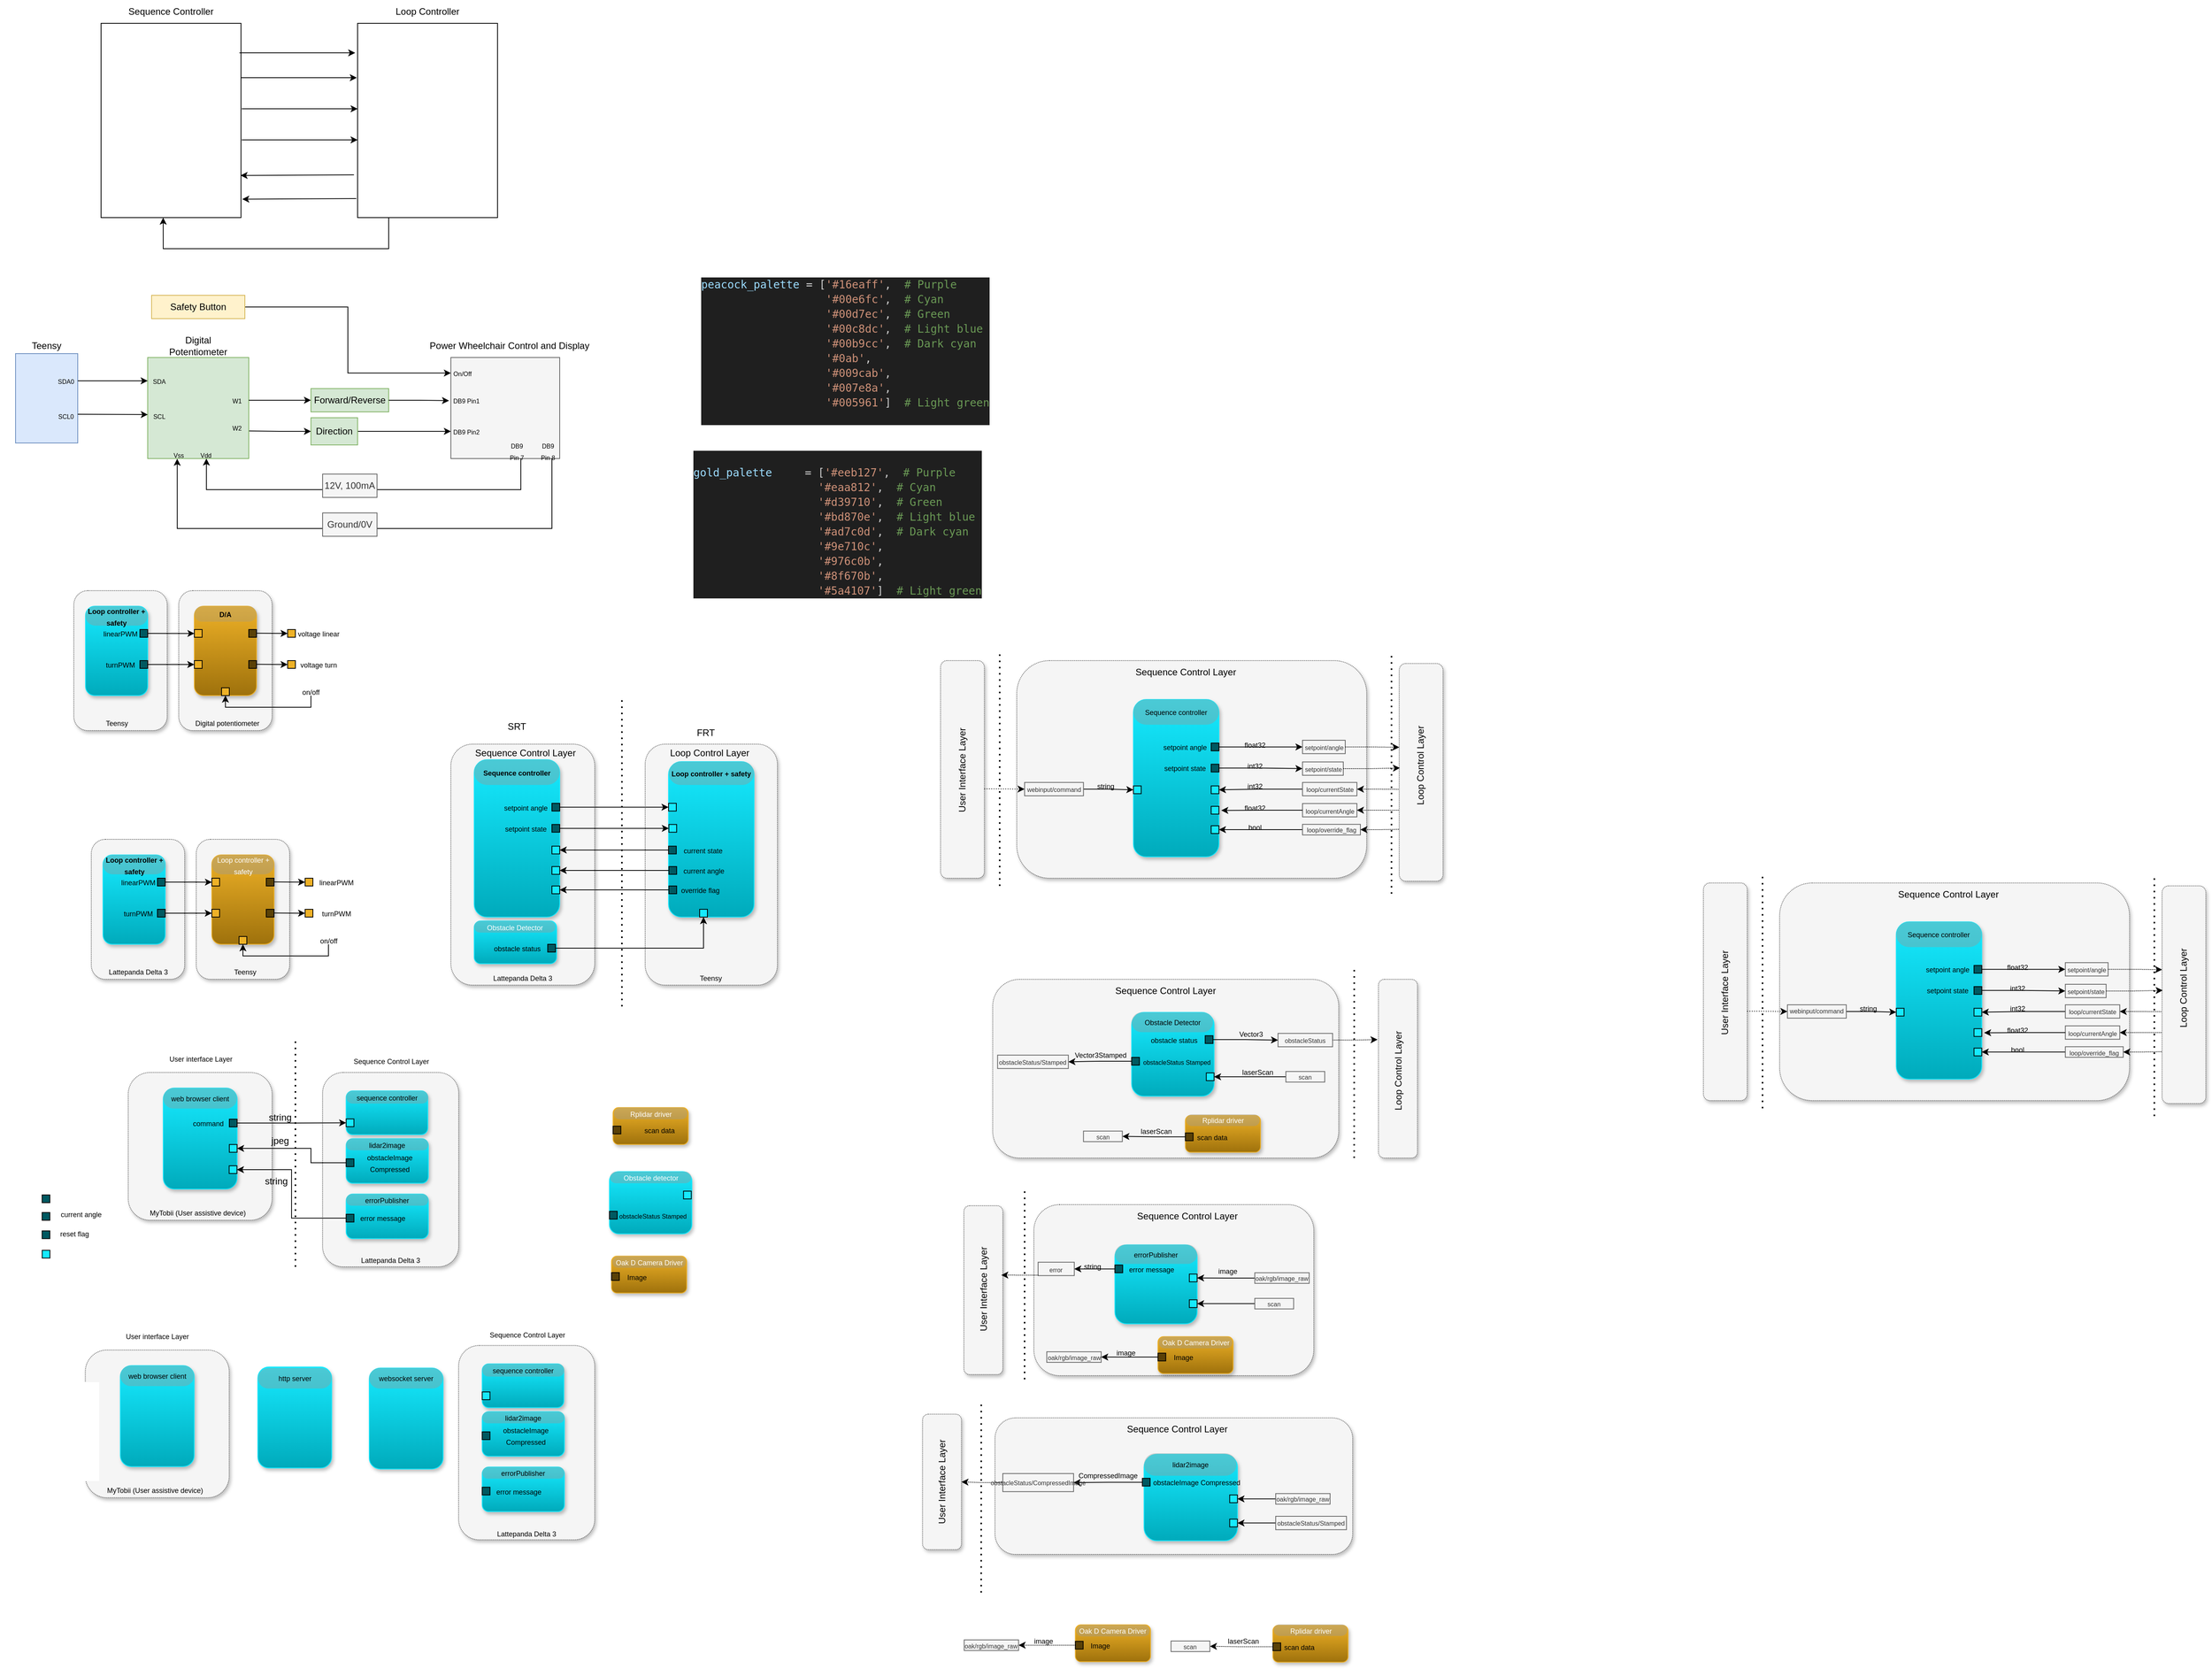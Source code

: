 <mxfile version="24.6.5" type="github">
  <diagram name="Page-1" id="mmhT-Pex-2ySGfsCANb3">
    <mxGraphModel dx="2350" dy="783" grid="1" gridSize="10" guides="1" tooltips="1" connect="1" arrows="1" fold="1" page="1" pageScale="1" pageWidth="850" pageHeight="1100" math="0" shadow="0">
      <root>
        <mxCell id="0" />
        <mxCell id="1" parent="0" />
        <mxCell id="Z1UlBzUu_GviTp-OW2ac-56" value="" style="rounded=1;whiteSpace=wrap;html=1;fillColor=#f5f5f5;fontColor=#333333;strokeColor=#666666;dashed=1;dashPattern=1 1;shadow=1;" parent="1" vertex="1">
          <mxGeometry x="1230" y="1974.41" width="460" height="175.59" as="geometry" />
        </mxCell>
        <mxCell id="Z1UlBzUu_GviTp-OW2ac-57" value="" style="endArrow=none;dashed=1;html=1;dashPattern=1 3;strokeWidth=2;rounded=0;" parent="1" edge="1">
          <mxGeometry width="50" height="50" relative="1" as="geometry">
            <mxPoint x="1212.18" y="2199.27" as="sourcePoint" />
            <mxPoint x="1212.26" y="1954.41" as="targetPoint" />
          </mxGeometry>
        </mxCell>
        <mxCell id="Z1UlBzUu_GviTp-OW2ac-58" value="" style="rounded=1;whiteSpace=wrap;html=1;fillColor=#f5f5f5;fontColor=#333333;strokeColor=#666666;dashed=1;dashPattern=1 1;shadow=1;" parent="1" vertex="1">
          <mxGeometry x="1136.77" y="1969.63" width="50" height="174.27" as="geometry" />
        </mxCell>
        <mxCell id="Z1UlBzUu_GviTp-OW2ac-59" value="User Interface Layer" style="text;html=1;align=center;verticalAlign=middle;whiteSpace=wrap;rounded=0;rotation=-90;" parent="1" vertex="1">
          <mxGeometry x="1091.77" y="2041.77" width="140" height="30" as="geometry" />
        </mxCell>
        <mxCell id="Z1UlBzUu_GviTp-OW2ac-35" value="" style="rounded=1;whiteSpace=wrap;html=1;fillColor=#f5f5f5;fontColor=#333333;strokeColor=#666666;dashed=1;dashPattern=1 1;shadow=1;" parent="1" vertex="1">
          <mxGeometry x="1280" y="1700" width="360" height="220" as="geometry" />
        </mxCell>
        <mxCell id="Z1UlBzUu_GviTp-OW2ac-36" value="Sequence Control Layer" style="text;html=1;align=center;verticalAlign=middle;whiteSpace=wrap;rounded=0;" parent="1" vertex="1">
          <mxGeometry x="1377.54" y="1700.14" width="198.85" height="30" as="geometry" />
        </mxCell>
        <mxCell id="Z1UlBzUu_GviTp-OW2ac-37" value="" style="endArrow=none;dashed=1;html=1;dashPattern=1 3;strokeWidth=2;rounded=0;" parent="1" edge="1">
          <mxGeometry width="50" height="50" relative="1" as="geometry">
            <mxPoint x="1268.03" y="1924.86" as="sourcePoint" />
            <mxPoint x="1268.11" y="1680" as="targetPoint" />
          </mxGeometry>
        </mxCell>
        <mxCell id="Z1UlBzUu_GviTp-OW2ac-38" value="" style="rounded=1;whiteSpace=wrap;html=1;fillColor=#f5f5f5;fontColor=#333333;strokeColor=#666666;dashed=1;dashPattern=1 1;shadow=1;" parent="1" vertex="1">
          <mxGeometry x="1190" y="1701.32" width="50" height="217.36" as="geometry" />
        </mxCell>
        <mxCell id="Z1UlBzUu_GviTp-OW2ac-39" value="User Interface Layer" style="text;html=1;align=center;verticalAlign=middle;whiteSpace=wrap;rounded=0;rotation=-90;" parent="1" vertex="1">
          <mxGeometry x="1126.77" y="1793.52" width="176.46" height="30" as="geometry" />
        </mxCell>
        <mxCell id="Z1UlBzUu_GviTp-OW2ac-25" value="" style="rounded=1;whiteSpace=wrap;html=1;fillColor=#f5f5f5;fontColor=#333333;strokeColor=#666666;dashed=1;dashPattern=1 1;shadow=1;" parent="1" vertex="1">
          <mxGeometry x="1227.07" y="1410.14" width="445.01" height="229.86" as="geometry" />
        </mxCell>
        <mxCell id="Z1UlBzUu_GviTp-OW2ac-26" value="Sequence Control Layer" style="text;html=1;align=center;verticalAlign=middle;whiteSpace=wrap;rounded=0;" parent="1" vertex="1">
          <mxGeometry x="1350.15" y="1410.14" width="198.85" height="30" as="geometry" />
        </mxCell>
        <mxCell id="Z1UlBzUu_GviTp-OW2ac-2" value="" style="rounded=1;whiteSpace=wrap;html=1;fillColor=#f5f5f5;fontColor=#333333;strokeColor=#666666;dashed=1;dashPattern=1 1;shadow=1;" parent="1" vertex="1">
          <mxGeometry x="1160" y="1000" width="56.24" height="280" as="geometry" />
        </mxCell>
        <mxCell id="zPKu9c6Tq6T2r7FvCA2u-116" value="" style="rounded=1;whiteSpace=wrap;html=1;fillColor=#f5f5f5;fontColor=#333333;strokeColor=#666666;dashed=1;dashPattern=1 1;shadow=1;" parent="1" vertex="1">
          <mxGeometry x="1258.03" y="1000" width="450" height="280" as="geometry" />
        </mxCell>
        <mxCell id="6i7rax9iIgS6po6T7Pem-71" value="" style="endArrow=none;dashed=1;html=1;dashPattern=1 3;strokeWidth=2;rounded=0;" parent="1" edge="1">
          <mxGeometry width="50" height="50" relative="1" as="geometry">
            <mxPoint x="750" y="1445" as="sourcePoint" />
            <mxPoint x="750" y="1045" as="targetPoint" />
          </mxGeometry>
        </mxCell>
        <mxCell id="OU8EpIYlkXX6cTPL9Aab-47" value="" style="rounded=1;whiteSpace=wrap;html=1;fillColor=#f5f5f5;fontColor=#333333;strokeColor=#666666;dashed=1;dashPattern=1 1;shadow=1;" parent="1" vertex="1">
          <mxGeometry x="45" y="910" width="120" height="180" as="geometry" />
        </mxCell>
        <mxCell id="OU8EpIYlkXX6cTPL9Aab-46" value="" style="rounded=1;whiteSpace=wrap;html=1;fillColor=#f5f5f5;fontColor=#333333;strokeColor=#666666;dashed=1;dashPattern=1 1;glass=0;shadow=1;" parent="1" vertex="1">
          <mxGeometry x="180" y="910" width="120" height="180" as="geometry" />
        </mxCell>
        <mxCell id="EqBaHVZNQgICD4WXDvI4-1" value="" style="rounded=0;whiteSpace=wrap;html=1;" parent="1" vertex="1">
          <mxGeometry x="80" y="180" width="180" height="250" as="geometry" />
        </mxCell>
        <mxCell id="EqBaHVZNQgICD4WXDvI4-3" value="" style="rounded=0;whiteSpace=wrap;html=1;" parent="1" vertex="1">
          <mxGeometry x="410" y="180" width="180" height="250" as="geometry" />
        </mxCell>
        <mxCell id="EqBaHVZNQgICD4WXDvI4-4" value="Sequence Controller" style="text;html=1;align=center;verticalAlign=middle;whiteSpace=wrap;rounded=0;" parent="1" vertex="1">
          <mxGeometry x="110" y="150" width="120" height="30" as="geometry" />
        </mxCell>
        <mxCell id="EqBaHVZNQgICD4WXDvI4-5" value="Loop Controller" style="text;html=1;align=center;verticalAlign=middle;whiteSpace=wrap;rounded=0;" parent="1" vertex="1">
          <mxGeometry x="440" y="150" width="120" height="30" as="geometry" />
        </mxCell>
        <mxCell id="EqBaHVZNQgICD4WXDvI4-46" style="edgeStyle=orthogonalEdgeStyle;rounded=0;orthogonalLoop=1;jettySize=auto;html=1;entryX=0;entryY=0.5;entryDx=0;entryDy=0;" parent="1" source="EqBaHVZNQgICD4WXDvI4-8" target="EqBaHVZNQgICD4WXDvI4-19" edge="1">
          <mxGeometry relative="1" as="geometry" />
        </mxCell>
        <mxCell id="EqBaHVZNQgICD4WXDvI4-8" value="Safety Button" style="text;html=1;align=center;verticalAlign=middle;whiteSpace=wrap;rounded=0;fillColor=#fff2cc;strokeColor=#d6b656;" parent="1" vertex="1">
          <mxGeometry x="145" y="530" width="120" height="30" as="geometry" />
        </mxCell>
        <mxCell id="EqBaHVZNQgICD4WXDvI4-9" value="" style="endArrow=classic;html=1;rounded=0;exitX=0.989;exitY=0.152;exitDx=0;exitDy=0;exitPerimeter=0;entryX=-0.017;entryY=0.152;entryDx=0;entryDy=0;entryPerimeter=0;" parent="1" source="EqBaHVZNQgICD4WXDvI4-1" target="EqBaHVZNQgICD4WXDvI4-3" edge="1">
          <mxGeometry width="50" height="50" relative="1" as="geometry">
            <mxPoint x="330" y="400" as="sourcePoint" />
            <mxPoint x="380" y="350" as="targetPoint" />
          </mxGeometry>
        </mxCell>
        <mxCell id="EqBaHVZNQgICD4WXDvI4-10" value="" style="endArrow=classic;html=1;rounded=0;exitX=0.989;exitY=0.152;exitDx=0;exitDy=0;exitPerimeter=0;entryX=-0.017;entryY=0.152;entryDx=0;entryDy=0;entryPerimeter=0;" parent="1" edge="1">
          <mxGeometry width="50" height="50" relative="1" as="geometry">
            <mxPoint x="260" y="250" as="sourcePoint" />
            <mxPoint x="409" y="250" as="targetPoint" />
          </mxGeometry>
        </mxCell>
        <mxCell id="EqBaHVZNQgICD4WXDvI4-11" value="" style="endArrow=classic;html=1;rounded=0;exitX=0.989;exitY=0.152;exitDx=0;exitDy=0;exitPerimeter=0;entryX=-0.017;entryY=0.152;entryDx=0;entryDy=0;entryPerimeter=0;" parent="1" edge="1">
          <mxGeometry width="50" height="50" relative="1" as="geometry">
            <mxPoint x="261" y="290" as="sourcePoint" />
            <mxPoint x="410" y="290" as="targetPoint" />
          </mxGeometry>
        </mxCell>
        <mxCell id="EqBaHVZNQgICD4WXDvI4-12" value="" style="endArrow=classic;html=1;rounded=0;exitX=0.989;exitY=0.152;exitDx=0;exitDy=0;exitPerimeter=0;entryX=-0.017;entryY=0.152;entryDx=0;entryDy=0;entryPerimeter=0;" parent="1" edge="1">
          <mxGeometry width="50" height="50" relative="1" as="geometry">
            <mxPoint x="261" y="330" as="sourcePoint" />
            <mxPoint x="410" y="330" as="targetPoint" />
          </mxGeometry>
        </mxCell>
        <mxCell id="EqBaHVZNQgICD4WXDvI4-13" value="" style="endArrow=classic;html=1;rounded=0;exitX=-0.026;exitY=0.78;exitDx=0;exitDy=0;exitPerimeter=0;entryX=0.997;entryY=0.783;entryDx=0;entryDy=0;entryPerimeter=0;" parent="1" source="EqBaHVZNQgICD4WXDvI4-3" target="EqBaHVZNQgICD4WXDvI4-1" edge="1">
          <mxGeometry width="50" height="50" relative="1" as="geometry">
            <mxPoint x="400" y="374.25" as="sourcePoint" />
            <mxPoint x="270" y="374" as="targetPoint" />
          </mxGeometry>
        </mxCell>
        <mxCell id="EqBaHVZNQgICD4WXDvI4-14" value="" style="endArrow=classic;html=1;rounded=0;exitX=-0.009;exitY=0.902;exitDx=0;exitDy=0;exitPerimeter=0;entryX=1.009;entryY=0.905;entryDx=0;entryDy=0;entryPerimeter=0;" parent="1" source="EqBaHVZNQgICD4WXDvI4-3" target="EqBaHVZNQgICD4WXDvI4-1" edge="1">
          <mxGeometry width="50" height="50" relative="1" as="geometry">
            <mxPoint x="308" y="268" as="sourcePoint" />
            <mxPoint x="264" y="405" as="targetPoint" />
          </mxGeometry>
        </mxCell>
        <mxCell id="EqBaHVZNQgICD4WXDvI4-15" value="" style="endArrow=classic;html=1;rounded=0;entryX=0.444;entryY=1;entryDx=0;entryDy=0;entryPerimeter=0;" parent="1" target="EqBaHVZNQgICD4WXDvI4-1" edge="1">
          <mxGeometry width="50" height="50" relative="1" as="geometry">
            <mxPoint x="450" y="430" as="sourcePoint" />
            <mxPoint x="264" y="470" as="targetPoint" />
            <Array as="points">
              <mxPoint x="450" y="470" />
              <mxPoint x="160" y="470" />
            </Array>
          </mxGeometry>
        </mxCell>
        <mxCell id="EqBaHVZNQgICD4WXDvI4-16" value="" style="rounded=0;whiteSpace=wrap;html=1;fillColor=#f5f5f5;fontColor=#333333;strokeColor=#666666;" parent="1" vertex="1">
          <mxGeometry x="530" y="610" width="140" height="130" as="geometry" />
        </mxCell>
        <mxCell id="EqBaHVZNQgICD4WXDvI4-17" value="Power Wheelchair Control and Display" style="text;html=1;align=center;verticalAlign=middle;resizable=0;points=[];autosize=1;strokeColor=none;fillColor=none;" parent="1" vertex="1">
          <mxGeometry x="490" y="580" width="230" height="30" as="geometry" />
        </mxCell>
        <mxCell id="EqBaHVZNQgICD4WXDvI4-19" value="&lt;font style=&quot;font-size: 8px;&quot;&gt;On/Off&lt;/font&gt;" style="text;html=1;align=center;verticalAlign=middle;whiteSpace=wrap;rounded=0;" parent="1" vertex="1">
          <mxGeometry x="530" y="620" width="30" height="20" as="geometry" />
        </mxCell>
        <mxCell id="EqBaHVZNQgICD4WXDvI4-20" value="" style="rounded=0;whiteSpace=wrap;html=1;fillColor=#d5e8d4;strokeColor=#82b366;" parent="1" vertex="1">
          <mxGeometry x="140" y="610" width="130" height="130" as="geometry" />
        </mxCell>
        <mxCell id="EqBaHVZNQgICD4WXDvI4-21" value="Digital Potentiometer" style="text;html=1;align=center;verticalAlign=middle;whiteSpace=wrap;rounded=0;" parent="1" vertex="1">
          <mxGeometry x="165" y="580" width="80" height="30" as="geometry" />
        </mxCell>
        <mxCell id="EqBaHVZNQgICD4WXDvI4-25" value="Forward/Reverse" style="text;html=1;align=center;verticalAlign=middle;whiteSpace=wrap;rounded=0;fillColor=#d5e8d4;strokeColor=#82b366;" parent="1" vertex="1">
          <mxGeometry x="350" y="650" width="100" height="30" as="geometry" />
        </mxCell>
        <mxCell id="EqBaHVZNQgICD4WXDvI4-50" style="edgeStyle=orthogonalEdgeStyle;rounded=0;orthogonalLoop=1;jettySize=auto;html=1;entryX=0;entryY=0.5;entryDx=0;entryDy=0;" parent="1" source="EqBaHVZNQgICD4WXDvI4-30" target="EqBaHVZNQgICD4WXDvI4-32" edge="1">
          <mxGeometry relative="1" as="geometry" />
        </mxCell>
        <mxCell id="EqBaHVZNQgICD4WXDvI4-30" value="Direction" style="text;html=1;align=center;verticalAlign=middle;whiteSpace=wrap;rounded=0;fillColor=#d5e8d4;strokeColor=#82b366;" parent="1" vertex="1">
          <mxGeometry x="350" y="687.5" width="60" height="35" as="geometry" />
        </mxCell>
        <mxCell id="EqBaHVZNQgICD4WXDvI4-31" value="&lt;font style=&quot;font-size: 8px;&quot;&gt;DB9 Pin1&lt;/font&gt;" style="text;html=1;align=center;verticalAlign=middle;whiteSpace=wrap;rounded=0;" parent="1" vertex="1">
          <mxGeometry x="530" y="660" width="40" height="10" as="geometry" />
        </mxCell>
        <mxCell id="EqBaHVZNQgICD4WXDvI4-32" value="&lt;font style=&quot;font-size: 8px;&quot;&gt;DB9 Pin2&lt;/font&gt;" style="text;html=1;align=center;verticalAlign=middle;whiteSpace=wrap;rounded=0;" parent="1" vertex="1">
          <mxGeometry x="530" y="700" width="40" height="10" as="geometry" />
        </mxCell>
        <mxCell id="EqBaHVZNQgICD4WXDvI4-34" style="edgeStyle=orthogonalEdgeStyle;rounded=0;orthogonalLoop=1;jettySize=auto;html=1;entryX=0.851;entryY=1.025;entryDx=0;entryDy=0;entryPerimeter=0;" parent="1" edge="1">
          <mxGeometry relative="1" as="geometry">
            <mxPoint x="620" y="740" as="sourcePoint" />
            <mxPoint x="215.5" y="740" as="targetPoint" />
            <Array as="points">
              <mxPoint x="620" y="780" />
              <mxPoint x="216" y="780" />
            </Array>
          </mxGeometry>
        </mxCell>
        <mxCell id="EqBaHVZNQgICD4WXDvI4-37" value="12V, 100mA" style="text;html=1;align=center;verticalAlign=middle;whiteSpace=wrap;rounded=0;fillColor=#f5f5f5;strokeColor=#666666;fontColor=#333333;" parent="1" vertex="1">
          <mxGeometry x="365" y="760" width="70" height="30" as="geometry" />
        </mxCell>
        <mxCell id="EqBaHVZNQgICD4WXDvI4-39" style="edgeStyle=orthogonalEdgeStyle;rounded=0;orthogonalLoop=1;jettySize=auto;html=1;entryX=0.292;entryY=1.002;entryDx=0;entryDy=0;entryPerimeter=0;" parent="1" target="EqBaHVZNQgICD4WXDvI4-20" edge="1">
          <mxGeometry relative="1" as="geometry">
            <mxPoint x="660" y="740" as="sourcePoint" />
            <mxPoint x="179.5" y="790" as="targetPoint" />
            <Array as="points">
              <mxPoint x="660" y="830" />
              <mxPoint x="178" y="830" />
            </Array>
          </mxGeometry>
        </mxCell>
        <mxCell id="EqBaHVZNQgICD4WXDvI4-40" value="Ground/0V" style="text;html=1;align=center;verticalAlign=middle;whiteSpace=wrap;rounded=0;fillColor=#f5f5f5;strokeColor=#666666;fontColor=#333333;" parent="1" vertex="1">
          <mxGeometry x="365" y="810" width="70" height="30" as="geometry" />
        </mxCell>
        <mxCell id="EqBaHVZNQgICD4WXDvI4-47" style="edgeStyle=orthogonalEdgeStyle;rounded=0;orthogonalLoop=1;jettySize=auto;html=1;entryX=1;entryY=0.423;entryDx=0;entryDy=0;entryPerimeter=0;startArrow=classic;startFill=1;endArrow=none;endFill=0;" parent="1" source="EqBaHVZNQgICD4WXDvI4-25" target="EqBaHVZNQgICD4WXDvI4-20" edge="1">
          <mxGeometry relative="1" as="geometry" />
        </mxCell>
        <mxCell id="EqBaHVZNQgICD4WXDvI4-48" style="edgeStyle=orthogonalEdgeStyle;rounded=0;orthogonalLoop=1;jettySize=auto;html=1;entryX=-0.017;entryY=0.427;entryDx=0;entryDy=0;entryPerimeter=0;" parent="1" source="EqBaHVZNQgICD4WXDvI4-25" target="EqBaHVZNQgICD4WXDvI4-16" edge="1">
          <mxGeometry relative="1" as="geometry" />
        </mxCell>
        <mxCell id="EqBaHVZNQgICD4WXDvI4-49" style="edgeStyle=orthogonalEdgeStyle;rounded=0;orthogonalLoop=1;jettySize=auto;html=1;entryX=1.004;entryY=0.727;entryDx=0;entryDy=0;entryPerimeter=0;startArrow=classic;startFill=1;endArrow=none;endFill=0;" parent="1" source="EqBaHVZNQgICD4WXDvI4-30" target="EqBaHVZNQgICD4WXDvI4-20" edge="1">
          <mxGeometry relative="1" as="geometry">
            <mxPoint x="274" y="703" as="targetPoint" />
          </mxGeometry>
        </mxCell>
        <mxCell id="EqBaHVZNQgICD4WXDvI4-52" value="&lt;font style=&quot;font-size: 8px;&quot;&gt;DB9 Pin 7&lt;br&gt;&lt;/font&gt;" style="text;html=1;align=center;verticalAlign=middle;whiteSpace=wrap;rounded=0;" parent="1" vertex="1">
          <mxGeometry x="600" y="730" width="30" as="geometry" />
        </mxCell>
        <mxCell id="EqBaHVZNQgICD4WXDvI4-53" value="&lt;font style=&quot;font-size: 8px;&quot;&gt;DB9 Pin 8&lt;br&gt;&lt;/font&gt;" style="text;html=1;align=center;verticalAlign=middle;whiteSpace=wrap;rounded=0;" parent="1" vertex="1">
          <mxGeometry x="640" y="725" width="30" height="10" as="geometry" />
        </mxCell>
        <mxCell id="EqBaHVZNQgICD4WXDvI4-57" value="&lt;font style=&quot;font-size: 8px;&quot;&gt;W1&lt;/font&gt;" style="text;html=1;align=center;verticalAlign=middle;whiteSpace=wrap;rounded=0;" parent="1" vertex="1">
          <mxGeometry x="240" y="655" width="30" height="20" as="geometry" />
        </mxCell>
        <mxCell id="EqBaHVZNQgICD4WXDvI4-58" value="&lt;font style=&quot;font-size: 8px;&quot;&gt;W2&lt;/font&gt;" style="text;html=1;align=center;verticalAlign=middle;whiteSpace=wrap;rounded=0;" parent="1" vertex="1">
          <mxGeometry x="240" y="690" width="30" height="20" as="geometry" />
        </mxCell>
        <mxCell id="EqBaHVZNQgICD4WXDvI4-60" value="&lt;font style=&quot;font-size: 8px;&quot;&gt;Vdd&lt;/font&gt;" style="text;html=1;align=center;verticalAlign=middle;whiteSpace=wrap;rounded=0;" parent="1" vertex="1">
          <mxGeometry x="200" y="725" width="30" height="20" as="geometry" />
        </mxCell>
        <mxCell id="EqBaHVZNQgICD4WXDvI4-61" value="&lt;font style=&quot;font-size: 8px;&quot;&gt;Vss&lt;/font&gt;" style="text;html=1;align=center;verticalAlign=middle;whiteSpace=wrap;rounded=0;" parent="1" vertex="1">
          <mxGeometry x="165" y="725" width="30" height="20" as="geometry" />
        </mxCell>
        <mxCell id="EqBaHVZNQgICD4WXDvI4-62" value="" style="rounded=0;whiteSpace=wrap;html=1;fillColor=#dae8fc;strokeColor=#6c8ebf;" parent="1" vertex="1">
          <mxGeometry x="-30" y="605" width="80" height="115" as="geometry" />
        </mxCell>
        <mxCell id="EqBaHVZNQgICD4WXDvI4-63" value="Teensy" style="text;html=1;align=center;verticalAlign=middle;whiteSpace=wrap;rounded=0;" parent="1" vertex="1">
          <mxGeometry x="-50" y="580" width="120" height="30" as="geometry" />
        </mxCell>
        <mxCell id="EqBaHVZNQgICD4WXDvI4-68" value="" style="endArrow=classic;html=1;rounded=0;exitX=1;exitY=0.5;exitDx=0;exitDy=0;" parent="1" source="EqBaHVZNQgICD4WXDvI4-74" edge="1">
          <mxGeometry width="50" height="50" relative="1" as="geometry">
            <mxPoint x="140" y="700" as="sourcePoint" />
            <mxPoint x="140" y="640" as="targetPoint" />
          </mxGeometry>
        </mxCell>
        <mxCell id="EqBaHVZNQgICD4WXDvI4-69" value="" style="endArrow=classic;html=1;rounded=0;entryX=0.001;entryY=0.565;entryDx=0;entryDy=0;entryPerimeter=0;" parent="1" target="EqBaHVZNQgICD4WXDvI4-20" edge="1">
          <mxGeometry width="50" height="50" relative="1" as="geometry">
            <mxPoint x="50" y="683" as="sourcePoint" />
            <mxPoint x="190" y="650" as="targetPoint" />
          </mxGeometry>
        </mxCell>
        <mxCell id="EqBaHVZNQgICD4WXDvI4-70" value="&lt;font style=&quot;font-size: 8px;&quot;&gt;SDA&lt;/font&gt;" style="text;html=1;align=center;verticalAlign=middle;whiteSpace=wrap;rounded=0;" parent="1" vertex="1">
          <mxGeometry x="140" y="630" width="30" height="20" as="geometry" />
        </mxCell>
        <mxCell id="EqBaHVZNQgICD4WXDvI4-71" value="&lt;font style=&quot;font-size: 8px;&quot;&gt;SCL&lt;/font&gt;" style="text;html=1;align=center;verticalAlign=middle;whiteSpace=wrap;rounded=0;" parent="1" vertex="1">
          <mxGeometry x="140" y="675" width="30" height="20" as="geometry" />
        </mxCell>
        <mxCell id="EqBaHVZNQgICD4WXDvI4-72" value="&lt;font style=&quot;font-size: 8px;&quot;&gt;SCL0&lt;/font&gt;" style="text;html=1;align=center;verticalAlign=middle;whiteSpace=wrap;rounded=0;" parent="1" vertex="1">
          <mxGeometry x="20" y="675" width="30" height="20" as="geometry" />
        </mxCell>
        <mxCell id="EqBaHVZNQgICD4WXDvI4-74" value="&lt;font style=&quot;font-size: 8px;&quot;&gt;SDA0&lt;/font&gt;" style="text;html=1;align=center;verticalAlign=middle;whiteSpace=wrap;rounded=0;" parent="1" vertex="1">
          <mxGeometry x="20" y="630" width="30" height="20" as="geometry" />
        </mxCell>
        <mxCell id="OU8EpIYlkXX6cTPL9Aab-1" value="" style="rounded=1;whiteSpace=wrap;html=1;fillColor=#16eaff;strokeColor=#16eaff;gradientColor=#00aabb;shadow=1;" parent="1" vertex="1">
          <mxGeometry x="60" y="930" width="80" height="115" as="geometry" />
        </mxCell>
        <mxCell id="OU8EpIYlkXX6cTPL9Aab-2" value="&lt;b&gt;&lt;font style=&quot;font-size: 9px;&quot;&gt;Loop controller + safety&lt;/font&gt;&lt;/b&gt;" style="text;html=1;align=center;verticalAlign=middle;whiteSpace=wrap;rounded=1;fillColor=#9a9996;opacity=40;arcSize=50;" parent="1" vertex="1">
          <mxGeometry x="60" y="930" width="80" height="25" as="geometry" />
        </mxCell>
        <mxCell id="OU8EpIYlkXX6cTPL9Aab-3" value="" style="rounded=1;whiteSpace=wrap;html=1;fillColor=#eeb127;strokeColor=#EEB127;gradientColor=#9e710c;glass=0;shadow=1;" parent="1" vertex="1">
          <mxGeometry x="200" y="930" width="80" height="115" as="geometry" />
        </mxCell>
        <mxCell id="OU8EpIYlkXX6cTPL9Aab-5" value="&lt;b&gt;&lt;font style=&quot;font-size: 9px;&quot;&gt;D/A&lt;/font&gt;&lt;/b&gt;" style="text;html=1;align=center;verticalAlign=middle;whiteSpace=wrap;rounded=1;fillColor=#9a9996;gradientColor=none;perimeterSpacing=0;opacity=30;arcSize=50;" parent="1" vertex="1">
          <mxGeometry x="200" y="930" width="80" height="20" as="geometry" />
        </mxCell>
        <mxCell id="OU8EpIYlkXX6cTPL9Aab-6" value="&lt;div style=&quot;color: #cccccc;background-color: #1f1f1f;font-family: &#39;Droid Sans Mono&#39;, &#39;monospace&#39;, monospace;font-weight: normal;font-size: 14px;line-height: 19px;white-space: pre;&quot;&gt;&lt;div&gt;&lt;span style=&quot;color: #9cdcfe;&quot;&gt;peacock_palette&lt;/span&gt;&lt;span style=&quot;color: #cccccc;&quot;&gt; &lt;/span&gt;&lt;span style=&quot;color: #d4d4d4;&quot;&gt;=&lt;/span&gt;&lt;span style=&quot;color: #cccccc;&quot;&gt; [&lt;/span&gt;&lt;span style=&quot;color: #ce9178;&quot;&gt;&#39;#16eaff&#39;&lt;/span&gt;&lt;span style=&quot;color: #cccccc;&quot;&gt;,  &lt;/span&gt;&lt;span style=&quot;color: #6a9955;&quot;&gt;# Purple&lt;/span&gt;&lt;/div&gt;&lt;div&gt;&lt;span style=&quot;color: #cccccc;&quot;&gt;                   &lt;/span&gt;&lt;span style=&quot;color: #ce9178;&quot;&gt;&#39;#00e6fc&#39;&lt;/span&gt;&lt;span style=&quot;color: #cccccc;&quot;&gt;,  &lt;/span&gt;&lt;span style=&quot;color: #6a9955;&quot;&gt;# Cyan&lt;/span&gt;&lt;/div&gt;&lt;div&gt;&lt;span style=&quot;color: #cccccc;&quot;&gt;                   &lt;/span&gt;&lt;span style=&quot;color: #ce9178;&quot;&gt;&#39;#00d7ec&#39;&lt;/span&gt;&lt;span style=&quot;color: #cccccc;&quot;&gt;,  &lt;/span&gt;&lt;span style=&quot;color: #6a9955;&quot;&gt;# Green&lt;/span&gt;&lt;/div&gt;&lt;div&gt;&lt;span style=&quot;color: #cccccc;&quot;&gt;                   &lt;/span&gt;&lt;span style=&quot;color: #ce9178;&quot;&gt;&#39;#00c8dc&#39;&lt;/span&gt;&lt;span style=&quot;color: #cccccc;&quot;&gt;,  &lt;/span&gt;&lt;span style=&quot;color: #6a9955;&quot;&gt;# Light blue&lt;/span&gt;&lt;/div&gt;&lt;div&gt;&lt;span style=&quot;color: #cccccc;&quot;&gt;                   &lt;/span&gt;&lt;span style=&quot;color: #ce9178;&quot;&gt;&#39;#00b9cc&#39;&lt;/span&gt;&lt;span style=&quot;color: #cccccc;&quot;&gt;,  &lt;/span&gt;&lt;span style=&quot;color: #6a9955;&quot;&gt;# Dark cyan&lt;/span&gt;&lt;/div&gt;&lt;div&gt;&lt;span style=&quot;color: #cccccc;&quot;&gt;                   &lt;/span&gt;&lt;span style=&quot;color: #ce9178;&quot;&gt;&#39;#0ab&#39;&lt;/span&gt;&lt;span style=&quot;color: #cccccc;&quot;&gt;,&lt;/span&gt;&lt;/div&gt;&lt;div&gt;&lt;span style=&quot;color: #cccccc;&quot;&gt;                   &lt;/span&gt;&lt;span style=&quot;color: #ce9178;&quot;&gt;&#39;#009cab&#39;&lt;/span&gt;&lt;span style=&quot;color: #cccccc;&quot;&gt;,&lt;/span&gt;&lt;/div&gt;&lt;div&gt;&lt;span style=&quot;color: #cccccc;&quot;&gt;                   &lt;/span&gt;&lt;span style=&quot;color: #ce9178;&quot;&gt;&#39;#007e8a&#39;&lt;/span&gt;&lt;span style=&quot;color: #cccccc;&quot;&gt;,&lt;/span&gt;&lt;/div&gt;&lt;div&gt;&lt;span style=&quot;color: #cccccc;&quot;&gt;                   &lt;/span&gt;&lt;span style=&quot;color: #ce9178;&quot;&gt;&#39;#005961&#39;&lt;/span&gt;&lt;span style=&quot;color: #cccccc;&quot;&gt;]  &lt;/span&gt;&lt;span style=&quot;color: #6a9955;&quot;&gt;# Light green&lt;/span&gt;&lt;/div&gt;&lt;br&gt;&lt;/div&gt;" style="text;whiteSpace=wrap;html=1;" parent="1" vertex="1">
          <mxGeometry x="850" y="500" width="400" height="210" as="geometry" />
        </mxCell>
        <mxCell id="OU8EpIYlkXX6cTPL9Aab-7" value="&lt;div style=&quot;color: #cccccc;background-color: #1f1f1f;font-family: &#39;Droid Sans Mono&#39;, &#39;monospace&#39;, monospace;font-weight: normal;font-size: 14px;line-height: 19px;white-space: pre;&quot;&gt;&lt;br&gt;&lt;div&gt;&lt;span style=&quot;color: #9cdcfe;&quot;&gt;gold_palette&lt;/span&gt;&lt;span style=&quot;color: #cccccc;&quot;&gt;     &lt;/span&gt;&lt;span style=&quot;color: #d4d4d4;&quot;&gt;=&lt;/span&gt;&lt;span style=&quot;color: #cccccc;&quot;&gt; [&lt;/span&gt;&lt;span style=&quot;color: #ce9178;&quot;&gt;&#39;#eeb127&#39;&lt;/span&gt;&lt;span style=&quot;color: #cccccc;&quot;&gt;,  &lt;/span&gt;&lt;span style=&quot;color: #6a9955;&quot;&gt;# Purple&lt;/span&gt;&lt;/div&gt;&lt;div&gt;&lt;span style=&quot;color: #cccccc;&quot;&gt;                   &lt;/span&gt;&lt;span style=&quot;color: #ce9178;&quot;&gt;&#39;#eaa812&#39;&lt;/span&gt;&lt;span style=&quot;color: #cccccc;&quot;&gt;,  &lt;/span&gt;&lt;span style=&quot;color: #6a9955;&quot;&gt;# Cyan&lt;/span&gt;&lt;/div&gt;&lt;div&gt;&lt;span style=&quot;color: #cccccc;&quot;&gt;                   &lt;/span&gt;&lt;span style=&quot;color: #ce9178;&quot;&gt;&#39;#d39710&#39;&lt;/span&gt;&lt;span style=&quot;color: #cccccc;&quot;&gt;,  &lt;/span&gt;&lt;span style=&quot;color: #6a9955;&quot;&gt;# Green&lt;/span&gt;&lt;/div&gt;&lt;div&gt;&lt;span style=&quot;color: #cccccc;&quot;&gt;                   &lt;/span&gt;&lt;span style=&quot;color: #ce9178;&quot;&gt;&#39;#bd870e&#39;&lt;/span&gt;&lt;span style=&quot;color: #cccccc;&quot;&gt;,  &lt;/span&gt;&lt;span style=&quot;color: #6a9955;&quot;&gt;# Light blue&lt;/span&gt;&lt;/div&gt;&lt;div&gt;&lt;span style=&quot;color: #cccccc;&quot;&gt;                   &lt;/span&gt;&lt;span style=&quot;color: #ce9178;&quot;&gt;&#39;#ad7c0d&#39;&lt;/span&gt;&lt;span style=&quot;color: #cccccc;&quot;&gt;,  &lt;/span&gt;&lt;span style=&quot;color: #6a9955;&quot;&gt;# Dark cyan&lt;/span&gt;&lt;/div&gt;&lt;div&gt;&lt;span style=&quot;color: #cccccc;&quot;&gt;                   &lt;/span&gt;&lt;span style=&quot;color: #ce9178;&quot;&gt;&#39;#9e710c&#39;&lt;/span&gt;&lt;span style=&quot;color: #cccccc;&quot;&gt;,&lt;/span&gt;&lt;/div&gt;&lt;div&gt;&lt;span style=&quot;color: #cccccc;&quot;&gt;                   &lt;/span&gt;&lt;span style=&quot;color: #ce9178;&quot;&gt;&#39;#976c0b&#39;&lt;/span&gt;&lt;span style=&quot;color: #cccccc;&quot;&gt;,&lt;/span&gt;&lt;/div&gt;&lt;div&gt;&lt;span style=&quot;color: #cccccc;&quot;&gt;                   &lt;/span&gt;&lt;span style=&quot;color: #ce9178;&quot;&gt;&#39;#8f670b&#39;&lt;/span&gt;&lt;span style=&quot;color: #cccccc;&quot;&gt;,&lt;/span&gt;&lt;/div&gt;&lt;div&gt;&lt;span style=&quot;color: #cccccc;&quot;&gt;                   &lt;/span&gt;&lt;span style=&quot;color: #ce9178;&quot;&gt;&#39;#5a4107&#39;&lt;/span&gt;&lt;span style=&quot;color: #cccccc;&quot;&gt;]  &lt;/span&gt;&lt;span style=&quot;color: #6a9955;&quot;&gt;# Light green&lt;/span&gt;&lt;/div&gt;&lt;/div&gt;" style="text;whiteSpace=wrap;html=1;" parent="1" vertex="1">
          <mxGeometry x="840" y="722.5" width="400" height="210" as="geometry" />
        </mxCell>
        <mxCell id="OU8EpIYlkXX6cTPL9Aab-11" value="" style="endArrow=classic;html=1;rounded=0;exitX=1;exitY=0.5;exitDx=0;exitDy=0;entryX=0.002;entryY=0.305;entryDx=0;entryDy=0;entryPerimeter=0;" parent="1" source="OU8EpIYlkXX6cTPL9Aab-20" target="OU8EpIYlkXX6cTPL9Aab-3" edge="1">
          <mxGeometry width="50" height="50" relative="1" as="geometry">
            <mxPoint x="150" y="1020" as="sourcePoint" />
            <mxPoint x="200" y="970" as="targetPoint" />
          </mxGeometry>
        </mxCell>
        <mxCell id="OU8EpIYlkXX6cTPL9Aab-12" value="" style="endArrow=classic;html=1;rounded=0;exitX=1;exitY=0.5;exitDx=0;exitDy=0;entryX=0;entryY=0.5;entryDx=0;entryDy=0;" parent="1" source="OU8EpIYlkXX6cTPL9Aab-21" target="OU8EpIYlkXX6cTPL9Aab-24" edge="1">
          <mxGeometry width="50" height="50" relative="1" as="geometry">
            <mxPoint x="140" y="1000" as="sourcePoint" />
            <mxPoint x="220" y="1005" as="targetPoint" />
          </mxGeometry>
        </mxCell>
        <mxCell id="OU8EpIYlkXX6cTPL9Aab-14" value="&lt;font style=&quot;font-size: 9px;&quot;&gt;linearPWM&lt;/font&gt;" style="text;html=1;align=center;verticalAlign=middle;whiteSpace=wrap;rounded=0;" parent="1" vertex="1">
          <mxGeometry x="85" y="960" width="40" height="10" as="geometry" />
        </mxCell>
        <mxCell id="OU8EpIYlkXX6cTPL9Aab-15" value="&lt;font style=&quot;font-size: 9px;&quot;&gt;turnPWM&lt;/font&gt;" style="text;html=1;align=center;verticalAlign=middle;whiteSpace=wrap;rounded=0;" parent="1" vertex="1">
          <mxGeometry x="85" y="1000" width="40" height="10" as="geometry" />
        </mxCell>
        <mxCell id="OU8EpIYlkXX6cTPL9Aab-44" style="edgeStyle=orthogonalEdgeStyle;rounded=0;orthogonalLoop=1;jettySize=auto;html=1;entryX=0.5;entryY=1;entryDx=0;entryDy=0;" parent="1" source="OU8EpIYlkXX6cTPL9Aab-16" target="OU8EpIYlkXX6cTPL9Aab-35" edge="1">
          <mxGeometry relative="1" as="geometry">
            <Array as="points">
              <mxPoint x="350" y="1060" />
              <mxPoint x="240" y="1060" />
            </Array>
          </mxGeometry>
        </mxCell>
        <mxCell id="OU8EpIYlkXX6cTPL9Aab-16" value="&lt;font style=&quot;font-size: 9px;&quot;&gt;on/off&lt;/font&gt;" style="text;html=1;align=center;verticalAlign=middle;whiteSpace=wrap;rounded=0;" parent="1" vertex="1">
          <mxGeometry x="330" y="1035" width="40" height="10" as="geometry" />
        </mxCell>
        <mxCell id="OU8EpIYlkXX6cTPL9Aab-20" value="" style="rounded=0;whiteSpace=wrap;html=1;fillColor=#005961;" parent="1" vertex="1">
          <mxGeometry x="130" y="960" width="10" height="10" as="geometry" />
        </mxCell>
        <mxCell id="OU8EpIYlkXX6cTPL9Aab-21" value="" style="rounded=0;whiteSpace=wrap;html=1;fillColor=#005961;" parent="1" vertex="1">
          <mxGeometry x="130" y="1000" width="10" height="10" as="geometry" />
        </mxCell>
        <mxCell id="OU8EpIYlkXX6cTPL9Aab-22" value="" style="rounded=0;whiteSpace=wrap;html=1;fillColor=#eeb127;" parent="1" vertex="1">
          <mxGeometry x="200" y="960" width="10" height="10" as="geometry" />
        </mxCell>
        <mxCell id="OU8EpIYlkXX6cTPL9Aab-24" value="" style="rounded=0;whiteSpace=wrap;html=1;fillColor=#eeb127;" parent="1" vertex="1">
          <mxGeometry x="200" y="1000" width="10" height="10" as="geometry" />
        </mxCell>
        <mxCell id="OU8EpIYlkXX6cTPL9Aab-25" value="" style="rounded=0;whiteSpace=wrap;html=1;fillColor=#5a4107;" parent="1" vertex="1">
          <mxGeometry x="270" y="960" width="10" height="10" as="geometry" />
        </mxCell>
        <mxCell id="OU8EpIYlkXX6cTPL9Aab-26" value="" style="rounded=0;whiteSpace=wrap;html=1;fillColor=#5a4107;" parent="1" vertex="1">
          <mxGeometry x="270" y="1000" width="10" height="10" as="geometry" />
        </mxCell>
        <mxCell id="OU8EpIYlkXX6cTPL9Aab-27" value="" style="endArrow=classic;html=1;rounded=0;exitX=1;exitY=0.5;exitDx=0;exitDy=0;" parent="1" edge="1">
          <mxGeometry width="50" height="50" relative="1" as="geometry">
            <mxPoint x="280" y="964.8" as="sourcePoint" />
            <mxPoint x="320" y="965" as="targetPoint" />
          </mxGeometry>
        </mxCell>
        <mxCell id="OU8EpIYlkXX6cTPL9Aab-28" value="" style="endArrow=classic;html=1;rounded=0;exitX=1;exitY=0.5;exitDx=0;exitDy=0;" parent="1" edge="1">
          <mxGeometry width="50" height="50" relative="1" as="geometry">
            <mxPoint x="280" y="1004.8" as="sourcePoint" />
            <mxPoint x="320" y="1005" as="targetPoint" />
          </mxGeometry>
        </mxCell>
        <mxCell id="OU8EpIYlkXX6cTPL9Aab-30" value="" style="rounded=0;whiteSpace=wrap;html=1;fillColor=#eeb127;" parent="1" vertex="1">
          <mxGeometry x="320" y="960" width="10" height="10" as="geometry" />
        </mxCell>
        <mxCell id="OU8EpIYlkXX6cTPL9Aab-31" value="" style="rounded=0;whiteSpace=wrap;html=1;fillColor=#eeb127;" parent="1" vertex="1">
          <mxGeometry x="320" y="1000" width="10" height="10" as="geometry" />
        </mxCell>
        <mxCell id="OU8EpIYlkXX6cTPL9Aab-32" value="&lt;font style=&quot;font-size: 9px;&quot;&gt;voltage linear&lt;br&gt;&lt;/font&gt;" style="text;html=1;align=center;verticalAlign=middle;whiteSpace=wrap;rounded=0;" parent="1" vertex="1">
          <mxGeometry x="330" y="960" width="60" height="10" as="geometry" />
        </mxCell>
        <mxCell id="OU8EpIYlkXX6cTPL9Aab-34" value="&lt;font style=&quot;font-size: 9px;&quot;&gt;voltage turn&lt;br&gt;&lt;/font&gt;" style="text;html=1;align=center;verticalAlign=middle;whiteSpace=wrap;rounded=0;" parent="1" vertex="1">
          <mxGeometry x="330" y="1000" width="60" height="10" as="geometry" />
        </mxCell>
        <mxCell id="OU8EpIYlkXX6cTPL9Aab-35" value="" style="rounded=0;whiteSpace=wrap;html=1;fillColor=#eeb127;" parent="1" vertex="1">
          <mxGeometry x="235" y="1035" width="10" height="10" as="geometry" />
        </mxCell>
        <mxCell id="OU8EpIYlkXX6cTPL9Aab-48" value="&lt;font style=&quot;font-size: 9px;&quot;&gt;Teensy&lt;/font&gt;" style="text;html=1;align=center;verticalAlign=middle;whiteSpace=wrap;rounded=0;" parent="1" vertex="1">
          <mxGeometry x="77.5" y="1070" width="45" height="20" as="geometry" />
        </mxCell>
        <mxCell id="OU8EpIYlkXX6cTPL9Aab-49" value="&lt;font style=&quot;font-size: 9px;&quot;&gt;Digital potentiometer&lt;/font&gt;" style="text;html=1;align=center;verticalAlign=middle;whiteSpace=wrap;rounded=0;" parent="1" vertex="1">
          <mxGeometry x="200" y="1070" width="85" height="20" as="geometry" />
        </mxCell>
        <mxCell id="OU8EpIYlkXX6cTPL9Aab-50" value="" style="rounded=1;whiteSpace=wrap;html=1;fillColor=#f5f5f5;fontColor=#333333;strokeColor=#666666;dashed=1;dashPattern=1 1;shadow=1;" parent="1" vertex="1">
          <mxGeometry x="67.5" y="1230" width="120" height="180" as="geometry" />
        </mxCell>
        <mxCell id="OU8EpIYlkXX6cTPL9Aab-51" value="" style="rounded=1;whiteSpace=wrap;html=1;fillColor=#f5f5f5;fontColor=#333333;strokeColor=#666666;dashed=1;dashPattern=1 1;glass=0;shadow=1;" parent="1" vertex="1">
          <mxGeometry x="202.5" y="1230" width="120" height="180" as="geometry" />
        </mxCell>
        <mxCell id="OU8EpIYlkXX6cTPL9Aab-52" value="" style="rounded=1;whiteSpace=wrap;html=1;fillColor=#16eaff;strokeColor=#16eaff;gradientColor=#00aabb;shadow=1;" parent="1" vertex="1">
          <mxGeometry x="82.5" y="1250" width="80" height="115" as="geometry" />
        </mxCell>
        <mxCell id="OU8EpIYlkXX6cTPL9Aab-53" value="&lt;b&gt;&lt;font style=&quot;font-size: 9px;&quot;&gt;Loop controller + safety&lt;/font&gt;&lt;/b&gt;" style="text;html=1;align=center;verticalAlign=middle;whiteSpace=wrap;rounded=1;fillColor=#9a9996;opacity=40;arcSize=50;" parent="1" vertex="1">
          <mxGeometry x="82.5" y="1250" width="80" height="25" as="geometry" />
        </mxCell>
        <mxCell id="OU8EpIYlkXX6cTPL9Aab-54" value="" style="rounded=1;whiteSpace=wrap;html=1;fillColor=#eeb127;strokeColor=#EEB127;gradientColor=#9e710c;glass=0;shadow=1;" parent="1" vertex="1">
          <mxGeometry x="222.5" y="1250" width="80" height="115" as="geometry" />
        </mxCell>
        <mxCell id="OU8EpIYlkXX6cTPL9Aab-56" value="" style="endArrow=classic;html=1;rounded=0;exitX=1;exitY=0.5;exitDx=0;exitDy=0;entryX=0.002;entryY=0.305;entryDx=0;entryDy=0;entryPerimeter=0;" parent="1" source="OU8EpIYlkXX6cTPL9Aab-62" target="OU8EpIYlkXX6cTPL9Aab-54" edge="1">
          <mxGeometry width="50" height="50" relative="1" as="geometry">
            <mxPoint x="172.5" y="1340" as="sourcePoint" />
            <mxPoint x="222.5" y="1290" as="targetPoint" />
          </mxGeometry>
        </mxCell>
        <mxCell id="OU8EpIYlkXX6cTPL9Aab-57" value="" style="endArrow=classic;html=1;rounded=0;exitX=1;exitY=0.5;exitDx=0;exitDy=0;entryX=0;entryY=0.5;entryDx=0;entryDy=0;" parent="1" source="OU8EpIYlkXX6cTPL9Aab-63" target="OU8EpIYlkXX6cTPL9Aab-65" edge="1">
          <mxGeometry width="50" height="50" relative="1" as="geometry">
            <mxPoint x="162.5" y="1320" as="sourcePoint" />
            <mxPoint x="242.5" y="1325" as="targetPoint" />
          </mxGeometry>
        </mxCell>
        <mxCell id="OU8EpIYlkXX6cTPL9Aab-58" value="&lt;font style=&quot;font-size: 9px;&quot;&gt;linearPWM&lt;/font&gt;" style="text;html=1;align=center;verticalAlign=middle;whiteSpace=wrap;rounded=0;" parent="1" vertex="1">
          <mxGeometry x="107.5" y="1280" width="40" height="10" as="geometry" />
        </mxCell>
        <mxCell id="OU8EpIYlkXX6cTPL9Aab-59" value="&lt;font style=&quot;font-size: 9px;&quot;&gt;turnPWM&lt;/font&gt;" style="text;html=1;align=center;verticalAlign=middle;whiteSpace=wrap;rounded=0;" parent="1" vertex="1">
          <mxGeometry x="107.5" y="1320" width="40" height="10" as="geometry" />
        </mxCell>
        <mxCell id="OU8EpIYlkXX6cTPL9Aab-60" style="edgeStyle=orthogonalEdgeStyle;rounded=0;orthogonalLoop=1;jettySize=auto;html=1;entryX=0.5;entryY=1;entryDx=0;entryDy=0;" parent="1" source="OU8EpIYlkXX6cTPL9Aab-61" target="OU8EpIYlkXX6cTPL9Aab-74" edge="1">
          <mxGeometry relative="1" as="geometry">
            <Array as="points">
              <mxPoint x="372.5" y="1380" />
              <mxPoint x="262.5" y="1380" />
            </Array>
          </mxGeometry>
        </mxCell>
        <mxCell id="OU8EpIYlkXX6cTPL9Aab-61" value="&lt;font style=&quot;font-size: 9px;&quot;&gt;on/off&lt;/font&gt;" style="text;html=1;align=center;verticalAlign=middle;whiteSpace=wrap;rounded=0;" parent="1" vertex="1">
          <mxGeometry x="352.5" y="1355" width="40" height="10" as="geometry" />
        </mxCell>
        <mxCell id="OU8EpIYlkXX6cTPL9Aab-62" value="" style="rounded=0;whiteSpace=wrap;html=1;fillColor=#005961;" parent="1" vertex="1">
          <mxGeometry x="152.5" y="1280" width="10" height="10" as="geometry" />
        </mxCell>
        <mxCell id="OU8EpIYlkXX6cTPL9Aab-63" value="" style="rounded=0;whiteSpace=wrap;html=1;fillColor=#005961;" parent="1" vertex="1">
          <mxGeometry x="152.5" y="1320" width="10" height="10" as="geometry" />
        </mxCell>
        <mxCell id="OU8EpIYlkXX6cTPL9Aab-64" value="" style="rounded=0;whiteSpace=wrap;html=1;fillColor=#eeb127;" parent="1" vertex="1">
          <mxGeometry x="222.5" y="1280" width="10" height="10" as="geometry" />
        </mxCell>
        <mxCell id="OU8EpIYlkXX6cTPL9Aab-65" value="" style="rounded=0;whiteSpace=wrap;html=1;fillColor=#eeb127;" parent="1" vertex="1">
          <mxGeometry x="222.5" y="1320" width="10" height="10" as="geometry" />
        </mxCell>
        <mxCell id="OU8EpIYlkXX6cTPL9Aab-66" value="" style="rounded=0;whiteSpace=wrap;html=1;fillColor=#5a4107;" parent="1" vertex="1">
          <mxGeometry x="292.5" y="1280" width="10" height="10" as="geometry" />
        </mxCell>
        <mxCell id="OU8EpIYlkXX6cTPL9Aab-67" value="" style="rounded=0;whiteSpace=wrap;html=1;fillColor=#5a4107;" parent="1" vertex="1">
          <mxGeometry x="292.5" y="1320" width="10" height="10" as="geometry" />
        </mxCell>
        <mxCell id="OU8EpIYlkXX6cTPL9Aab-68" value="" style="endArrow=classic;html=1;rounded=0;exitX=1;exitY=0.5;exitDx=0;exitDy=0;" parent="1" edge="1">
          <mxGeometry width="50" height="50" relative="1" as="geometry">
            <mxPoint x="302.5" y="1284.8" as="sourcePoint" />
            <mxPoint x="342.5" y="1285" as="targetPoint" />
          </mxGeometry>
        </mxCell>
        <mxCell id="OU8EpIYlkXX6cTPL9Aab-69" value="" style="endArrow=classic;html=1;rounded=0;exitX=1;exitY=0.5;exitDx=0;exitDy=0;" parent="1" edge="1">
          <mxGeometry width="50" height="50" relative="1" as="geometry">
            <mxPoint x="302.5" y="1324.8" as="sourcePoint" />
            <mxPoint x="342.5" y="1325" as="targetPoint" />
          </mxGeometry>
        </mxCell>
        <mxCell id="OU8EpIYlkXX6cTPL9Aab-70" value="" style="rounded=0;whiteSpace=wrap;html=1;fillColor=#eeb127;" parent="1" vertex="1">
          <mxGeometry x="342.5" y="1280" width="10" height="10" as="geometry" />
        </mxCell>
        <mxCell id="OU8EpIYlkXX6cTPL9Aab-71" value="" style="rounded=0;whiteSpace=wrap;html=1;fillColor=#eeb127;" parent="1" vertex="1">
          <mxGeometry x="342.5" y="1320" width="10" height="10" as="geometry" />
        </mxCell>
        <mxCell id="OU8EpIYlkXX6cTPL9Aab-72" value="&lt;font style=&quot;font-size: 9px;&quot;&gt;linearPWM&lt;br&gt;&lt;/font&gt;" style="text;html=1;align=center;verticalAlign=middle;whiteSpace=wrap;rounded=0;" parent="1" vertex="1">
          <mxGeometry x="352.5" y="1280" width="60" height="10" as="geometry" />
        </mxCell>
        <mxCell id="OU8EpIYlkXX6cTPL9Aab-73" value="&lt;font style=&quot;font-size: 9px;&quot;&gt;turnPWM&lt;br&gt;&lt;/font&gt;" style="text;html=1;align=center;verticalAlign=middle;whiteSpace=wrap;rounded=0;" parent="1" vertex="1">
          <mxGeometry x="352.5" y="1320" width="60" height="10" as="geometry" />
        </mxCell>
        <mxCell id="OU8EpIYlkXX6cTPL9Aab-74" value="" style="rounded=0;whiteSpace=wrap;html=1;fillColor=#eeb127;" parent="1" vertex="1">
          <mxGeometry x="257.5" y="1355" width="10" height="10" as="geometry" />
        </mxCell>
        <mxCell id="OU8EpIYlkXX6cTPL9Aab-75" value="&lt;font style=&quot;font-size: 9px;&quot;&gt;Lattepanda Delta 3&lt;br&gt;&lt;/font&gt;" style="text;html=1;align=center;verticalAlign=middle;whiteSpace=wrap;rounded=0;" parent="1" vertex="1">
          <mxGeometry x="87.5" y="1390" width="80" height="20" as="geometry" />
        </mxCell>
        <mxCell id="OU8EpIYlkXX6cTPL9Aab-76" value="&lt;font style=&quot;font-size: 9px;&quot;&gt;Teensy&lt;br&gt;&lt;/font&gt;" style="text;html=1;align=center;verticalAlign=middle;whiteSpace=wrap;rounded=0;" parent="1" vertex="1">
          <mxGeometry x="222.5" y="1390" width="85" height="20" as="geometry" />
        </mxCell>
        <mxCell id="OU8EpIYlkXX6cTPL9Aab-77" value="&lt;font color=&quot;#ffffff&quot; style=&quot;font-size: 9px;&quot;&gt;Loop controller + safety&lt;/font&gt;" style="text;html=1;align=center;verticalAlign=middle;whiteSpace=wrap;rounded=1;fillColor=#9a9996;opacity=40;arcSize=50;" parent="1" vertex="1">
          <mxGeometry x="222.5" y="1250" width="80" height="25" as="geometry" />
        </mxCell>
        <mxCell id="6i7rax9iIgS6po6T7Pem-12" value="" style="rounded=1;whiteSpace=wrap;html=1;fillColor=#f5f5f5;fontColor=#333333;strokeColor=#666666;dashed=1;dashPattern=1 1;shadow=1;" parent="1" vertex="1">
          <mxGeometry x="780" y="1107.5" width="170" height="310" as="geometry" />
        </mxCell>
        <mxCell id="6i7rax9iIgS6po6T7Pem-13" value="" style="rounded=1;whiteSpace=wrap;html=1;fillColor=#16eaff;strokeColor=#16eaff;gradientColor=#00aabb;shadow=1;" parent="1" vertex="1">
          <mxGeometry x="810" y="1130" width="110" height="200" as="geometry" />
        </mxCell>
        <mxCell id="6i7rax9iIgS6po6T7Pem-14" value="&lt;b&gt;&lt;font style=&quot;font-size: 9px;&quot;&gt;Loop controller + safety&lt;/font&gt;&lt;/b&gt;" style="text;html=1;align=center;verticalAlign=middle;whiteSpace=wrap;rounded=1;fillColor=#9a9996;opacity=40;arcSize=50;" parent="1" vertex="1">
          <mxGeometry x="810.42" y="1130" width="109.58" height="30" as="geometry" />
        </mxCell>
        <mxCell id="6i7rax9iIgS6po6T7Pem-19" value="&lt;font style=&quot;font-size: 9px;&quot;&gt;Teensy&lt;br&gt;&lt;/font&gt;" style="text;html=1;align=center;verticalAlign=middle;whiteSpace=wrap;rounded=0;" parent="1" vertex="1">
          <mxGeometry x="788.34" y="1397.5" width="153.33" height="20" as="geometry" />
        </mxCell>
        <mxCell id="6i7rax9iIgS6po6T7Pem-50" value="" style="rounded=0;whiteSpace=wrap;html=1;fillColor=#005961;" parent="1" vertex="1">
          <mxGeometry x="810.0" y="1238.75" width="10" height="10" as="geometry" />
        </mxCell>
        <mxCell id="6i7rax9iIgS6po6T7Pem-1" value="" style="rounded=1;whiteSpace=wrap;html=1;fillColor=#f5f5f5;fontColor=#333333;strokeColor=#666666;dashed=1;dashPattern=1 1;shadow=1;" parent="1" vertex="1">
          <mxGeometry x="530" y="1107.5" width="185" height="310" as="geometry" />
        </mxCell>
        <mxCell id="6i7rax9iIgS6po6T7Pem-2" value="" style="rounded=1;whiteSpace=wrap;html=1;fillColor=#16eaff;strokeColor=#16eaff;gradientColor=#00aabb;shadow=1;" parent="1" vertex="1">
          <mxGeometry x="560" y="1127.5" width="110" height="202.5" as="geometry" />
        </mxCell>
        <mxCell id="6i7rax9iIgS6po6T7Pem-3" value="&lt;font style=&quot;font-size: 9px;&quot;&gt;&lt;b&gt;Sequence controller&lt;/b&gt;&lt;/font&gt;" style="text;html=1;align=center;verticalAlign=middle;whiteSpace=wrap;rounded=1;fillColor=#9a9996;opacity=40;arcSize=50;" parent="1" vertex="1">
          <mxGeometry x="560" y="1127.5" width="110" height="32.5" as="geometry" />
        </mxCell>
        <mxCell id="6i7rax9iIgS6po6T7Pem-4" value="&lt;font style=&quot;font-size: 9px;&quot;&gt;setpoint angle&lt;br&gt;&lt;/font&gt;" style="text;html=1;align=center;verticalAlign=middle;whiteSpace=wrap;rounded=0;" parent="1" vertex="1">
          <mxGeometry x="587.917" y="1180.001" width="76.667" height="17.222" as="geometry" />
        </mxCell>
        <mxCell id="6i7rax9iIgS6po6T7Pem-5" value="&lt;font style=&quot;font-size: 9px;&quot;&gt;setpoint state&lt;br&gt;&lt;/font&gt;" style="text;html=1;align=center;verticalAlign=middle;whiteSpace=wrap;rounded=0;" parent="1" vertex="1">
          <mxGeometry x="587.917" y="1207.22" width="76.667" height="17.222" as="geometry" />
        </mxCell>
        <mxCell id="6i7rax9iIgS6po6T7Pem-8" value="&lt;font style=&quot;font-size: 9px;&quot;&gt;Lattepanda Delta 3&lt;br&gt;&lt;/font&gt;" style="text;html=1;align=center;verticalAlign=middle;whiteSpace=wrap;rounded=0;" parent="1" vertex="1">
          <mxGeometry x="545.84" y="1397.5" width="153.33" height="20" as="geometry" />
        </mxCell>
        <mxCell id="6i7rax9iIgS6po6T7Pem-70" style="edgeStyle=orthogonalEdgeStyle;rounded=0;orthogonalLoop=1;jettySize=auto;html=1;entryX=0;entryY=0.5;entryDx=0;entryDy=0;" parent="1" source="6i7rax9iIgS6po6T7Pem-22" target="6i7rax9iIgS6po6T7Pem-56" edge="1">
          <mxGeometry relative="1" as="geometry" />
        </mxCell>
        <mxCell id="6i7rax9iIgS6po6T7Pem-22" value="" style="rounded=0;whiteSpace=wrap;html=1;fillColor=#005961;" parent="1" vertex="1">
          <mxGeometry x="660.0" y="1183.61" width="10" height="10" as="geometry" />
        </mxCell>
        <mxCell id="6i7rax9iIgS6po6T7Pem-69" style="edgeStyle=orthogonalEdgeStyle;rounded=0;orthogonalLoop=1;jettySize=auto;html=1;entryX=0;entryY=0.5;entryDx=0;entryDy=0;" parent="1" source="6i7rax9iIgS6po6T7Pem-23" target="6i7rax9iIgS6po6T7Pem-55" edge="1">
          <mxGeometry relative="1" as="geometry" />
        </mxCell>
        <mxCell id="6i7rax9iIgS6po6T7Pem-23" value="" style="rounded=0;whiteSpace=wrap;html=1;fillColor=#005961;" parent="1" vertex="1">
          <mxGeometry x="660.0" y="1210.83" width="10" height="10" as="geometry" />
        </mxCell>
        <mxCell id="6i7rax9iIgS6po6T7Pem-33" value="" style="rounded=0;whiteSpace=wrap;html=1;fillColor=#16eaff;" parent="1" vertex="1">
          <mxGeometry x="660.0" y="1238.75" width="10" height="10" as="geometry" />
        </mxCell>
        <mxCell id="6i7rax9iIgS6po6T7Pem-34" value="" style="rounded=0;whiteSpace=wrap;html=1;fillColor=#16eaff;" parent="1" vertex="1">
          <mxGeometry x="660.0" y="1265" width="10" height="10" as="geometry" />
        </mxCell>
        <mxCell id="6i7rax9iIgS6po6T7Pem-35" value="" style="rounded=0;whiteSpace=wrap;html=1;fillColor=#16eaff;" parent="1" vertex="1">
          <mxGeometry x="660.0" y="1290" width="10" height="10" as="geometry" />
        </mxCell>
        <mxCell id="6i7rax9iIgS6po6T7Pem-67" style="edgeStyle=orthogonalEdgeStyle;rounded=0;orthogonalLoop=1;jettySize=auto;html=1;entryX=1;entryY=0.5;entryDx=0;entryDy=0;" parent="1" source="6i7rax9iIgS6po6T7Pem-53" target="6i7rax9iIgS6po6T7Pem-34" edge="1">
          <mxGeometry relative="1" as="geometry" />
        </mxCell>
        <mxCell id="6i7rax9iIgS6po6T7Pem-53" value="" style="rounded=0;whiteSpace=wrap;html=1;fillColor=#005961;" parent="1" vertex="1">
          <mxGeometry x="810.42" y="1265" width="10" height="10" as="geometry" />
        </mxCell>
        <mxCell id="6i7rax9iIgS6po6T7Pem-66" style="edgeStyle=orthogonalEdgeStyle;rounded=0;orthogonalLoop=1;jettySize=auto;html=1;entryX=1;entryY=0.5;entryDx=0;entryDy=0;" parent="1" source="6i7rax9iIgS6po6T7Pem-54" target="6i7rax9iIgS6po6T7Pem-35" edge="1">
          <mxGeometry relative="1" as="geometry" />
        </mxCell>
        <mxCell id="6i7rax9iIgS6po6T7Pem-54" value="" style="rounded=0;whiteSpace=wrap;html=1;fillColor=#005961;" parent="1" vertex="1">
          <mxGeometry x="810.42" y="1290" width="10" height="10" as="geometry" />
        </mxCell>
        <mxCell id="6i7rax9iIgS6po6T7Pem-55" value="" style="rounded=0;whiteSpace=wrap;html=1;fillColor=#16eaff;" parent="1" vertex="1">
          <mxGeometry x="810.42" y="1210.83" width="10" height="10" as="geometry" />
        </mxCell>
        <mxCell id="6i7rax9iIgS6po6T7Pem-56" value="" style="rounded=0;whiteSpace=wrap;html=1;fillColor=#16eaff;" parent="1" vertex="1">
          <mxGeometry x="810.0" y="1183.61" width="10" height="10" as="geometry" />
        </mxCell>
        <mxCell id="6i7rax9iIgS6po6T7Pem-57" value="" style="rounded=1;whiteSpace=wrap;html=1;fillColor=#16eaff;strokeColor=#16eaff;gradientColor=#00aabb;shadow=1;" parent="1" vertex="1">
          <mxGeometry x="560" y="1335" width="106.03" height="55" as="geometry" />
        </mxCell>
        <mxCell id="6i7rax9iIgS6po6T7Pem-58" value="" style="rounded=0;whiteSpace=wrap;html=1;fillColor=#16eaff;" parent="1" vertex="1">
          <mxGeometry x="850.0" y="1320" width="10" height="10" as="geometry" />
        </mxCell>
        <mxCell id="6i7rax9iIgS6po6T7Pem-59" value="&lt;font style=&quot;font-size: 9px;&quot; color=&quot;#ffffff&quot;&gt;Obstacle Detector&lt;br&gt;&lt;/font&gt;" style="text;html=1;align=center;verticalAlign=middle;whiteSpace=wrap;rounded=1;fillColor=#9a9996;opacity=40;arcSize=50;" parent="1" vertex="1">
          <mxGeometry x="560" y="1335" width="104.58" height="15" as="geometry" />
        </mxCell>
        <mxCell id="6i7rax9iIgS6po6T7Pem-65" style="edgeStyle=orthogonalEdgeStyle;rounded=0;orthogonalLoop=1;jettySize=auto;html=1;entryX=0.5;entryY=1;entryDx=0;entryDy=0;" parent="1" source="6i7rax9iIgS6po6T7Pem-60" target="6i7rax9iIgS6po6T7Pem-58" edge="1">
          <mxGeometry relative="1" as="geometry" />
        </mxCell>
        <mxCell id="6i7rax9iIgS6po6T7Pem-60" value="" style="rounded=0;whiteSpace=wrap;html=1;fillColor=#005961;" parent="1" vertex="1">
          <mxGeometry x="654.58" y="1365" width="10" height="10" as="geometry" />
        </mxCell>
        <mxCell id="6i7rax9iIgS6po6T7Pem-61" value="&lt;font style=&quot;font-size: 9px;&quot;&gt;current state&lt;/font&gt;" style="text;html=1;align=center;verticalAlign=middle;whiteSpace=wrap;rounded=0;" parent="1" vertex="1">
          <mxGeometry x="826.47" y="1235.14" width="57.08" height="17.22" as="geometry" />
        </mxCell>
        <mxCell id="6i7rax9iIgS6po6T7Pem-62" value="&lt;font style=&quot;font-size: 9px;&quot;&gt;current angle&lt;br&gt;&lt;/font&gt;" style="text;html=1;align=center;verticalAlign=middle;whiteSpace=wrap;rounded=0;" parent="1" vertex="1">
          <mxGeometry x="821.68" y="1261.39" width="66.66" height="17.22" as="geometry" />
        </mxCell>
        <mxCell id="6i7rax9iIgS6po6T7Pem-63" value="&lt;font style=&quot;font-size: 9px;&quot;&gt;override flag &lt;br&gt;&lt;/font&gt;" style="text;html=1;align=center;verticalAlign=middle;whiteSpace=wrap;rounded=0;" parent="1" vertex="1">
          <mxGeometry x="821.68" y="1288.2" width="58.32" height="13.61" as="geometry" />
        </mxCell>
        <mxCell id="6i7rax9iIgS6po6T7Pem-64" value="&lt;font style=&quot;font-size: 9px;&quot;&gt;obstacle status&lt;br&gt;&lt;/font&gt;" style="text;html=1;align=center;verticalAlign=middle;whiteSpace=wrap;rounded=0;" parent="1" vertex="1">
          <mxGeometry x="576.667" y="1361.39" width="76.667" height="17.222" as="geometry" />
        </mxCell>
        <mxCell id="6i7rax9iIgS6po6T7Pem-68" style="edgeStyle=orthogonalEdgeStyle;rounded=0;orthogonalLoop=1;jettySize=auto;html=1;entryX=1;entryY=0.5;entryDx=0;entryDy=0;" parent="1" source="6i7rax9iIgS6po6T7Pem-50" target="6i7rax9iIgS6po6T7Pem-33" edge="1">
          <mxGeometry relative="1" as="geometry" />
        </mxCell>
        <mxCell id="6i7rax9iIgS6po6T7Pem-72" value="SRT" style="text;html=1;align=center;verticalAlign=middle;whiteSpace=wrap;rounded=0;" parent="1" vertex="1">
          <mxGeometry x="585" y="1070" width="60" height="30" as="geometry" />
        </mxCell>
        <mxCell id="6i7rax9iIgS6po6T7Pem-73" value="FRT" style="text;html=1;align=center;verticalAlign=middle;whiteSpace=wrap;rounded=0;" parent="1" vertex="1">
          <mxGeometry x="828.34" y="1077.5" width="60" height="30" as="geometry" />
        </mxCell>
        <mxCell id="6i7rax9iIgS6po6T7Pem-75" value="" style="rounded=1;whiteSpace=wrap;html=1;fillColor=#f5f5f5;fontColor=#333333;strokeColor=#666666;dashed=1;dashPattern=1 1;shadow=1;" parent="1" vertex="1">
          <mxGeometry x="365" y="1530" width="175" height="250" as="geometry" />
        </mxCell>
        <mxCell id="6i7rax9iIgS6po6T7Pem-76" value="" style="rounded=1;whiteSpace=wrap;html=1;fillColor=#16eaff;strokeColor=#16eaff;gradientColor=#00aabb;shadow=1;" parent="1" vertex="1">
          <mxGeometry x="395.3" y="1553.61" width="105" height="56.39" as="geometry" />
        </mxCell>
        <mxCell id="6i7rax9iIgS6po6T7Pem-77" value="&lt;font style=&quot;font-size: 9px;&quot;&gt;sequence controller&lt;br&gt;&lt;/font&gt;" style="text;html=1;align=center;verticalAlign=middle;whiteSpace=wrap;rounded=1;fillColor=#9a9996;opacity=40;arcSize=50;" parent="1" vertex="1">
          <mxGeometry x="395.3" y="1553.61" width="105.73" height="16.39" as="geometry" />
        </mxCell>
        <mxCell id="6i7rax9iIgS6po6T7Pem-78" value="&lt;font style=&quot;font-size: 9px;&quot;&gt;Lattepanda Delta 3&lt;br&gt;&lt;/font&gt;" style="text;html=1;align=center;verticalAlign=middle;whiteSpace=wrap;rounded=0;" parent="1" vertex="1">
          <mxGeometry x="375.84" y="1761.25" width="153.33" height="20" as="geometry" />
        </mxCell>
        <mxCell id="6i7rax9iIgS6po6T7Pem-79" value="" style="rounded=0;whiteSpace=wrap;html=1;fillColor=#005961;" parent="1" vertex="1">
          <mxGeometry x="4.17" y="1687.5" width="10" height="10" as="geometry" />
        </mxCell>
        <mxCell id="6i7rax9iIgS6po6T7Pem-80" value="" style="rounded=1;whiteSpace=wrap;html=1;fillColor=#f5f5f5;fontColor=#333333;strokeColor=#666666;dashed=1;dashPattern=1 1;shadow=1;" parent="1" vertex="1">
          <mxGeometry x="115" y="1530" width="185" height="190" as="geometry" />
        </mxCell>
        <mxCell id="6i7rax9iIgS6po6T7Pem-81" value="" style="rounded=1;whiteSpace=wrap;html=1;fillColor=#16eaff;strokeColor=#16eaff;gradientColor=#00aabb;shadow=1;" parent="1" vertex="1">
          <mxGeometry x="160" y="1550" width="95" height="130" as="geometry" />
        </mxCell>
        <mxCell id="6i7rax9iIgS6po6T7Pem-82" value="&lt;font style=&quot;font-size: 9px;&quot;&gt;web browser client&lt;br&gt;&lt;/font&gt;" style="text;html=1;align=center;verticalAlign=middle;whiteSpace=wrap;rounded=1;fillColor=#9a9996;opacity=40;arcSize=50;" parent="1" vertex="1">
          <mxGeometry x="160" y="1550" width="94.79" height="26.39" as="geometry" />
        </mxCell>
        <mxCell id="6i7rax9iIgS6po6T7Pem-83" value="&lt;font style=&quot;font-size: 9px;&quot;&gt;command&lt;br&gt;&lt;/font&gt;" style="text;html=1;align=center;verticalAlign=middle;whiteSpace=wrap;rounded=0;" parent="1" vertex="1">
          <mxGeometry x="187.5" y="1586.11" width="59.58" height="17.22" as="geometry" />
        </mxCell>
        <mxCell id="6i7rax9iIgS6po6T7Pem-85" value="&lt;font style=&quot;font-size: 9px;&quot;&gt;MyTobii (User assistive device)&lt;br&gt;&lt;/font&gt;" style="text;html=1;align=center;verticalAlign=middle;whiteSpace=wrap;rounded=0;" parent="1" vertex="1">
          <mxGeometry x="128.34" y="1700.14" width="153.33" height="20" as="geometry" />
        </mxCell>
        <mxCell id="6i7rax9iIgS6po6T7Pem-86" style="edgeStyle=orthogonalEdgeStyle;rounded=0;orthogonalLoop=1;jettySize=auto;html=1;entryX=0;entryY=0.5;entryDx=0;entryDy=0;" parent="1" source="6i7rax9iIgS6po6T7Pem-87" target="6i7rax9iIgS6po6T7Pem-98" edge="1">
          <mxGeometry relative="1" as="geometry" />
        </mxCell>
        <mxCell id="6i7rax9iIgS6po6T7Pem-87" value="" style="rounded=0;whiteSpace=wrap;html=1;fillColor=#005961;" parent="1" vertex="1">
          <mxGeometry x="245.0" y="1590" width="10" height="10" as="geometry" />
        </mxCell>
        <mxCell id="6i7rax9iIgS6po6T7Pem-90" value="" style="rounded=0;whiteSpace=wrap;html=1;fillColor=#16eaff;" parent="1" vertex="1">
          <mxGeometry x="244.79" y="1650" width="10" height="10" as="geometry" />
        </mxCell>
        <mxCell id="6i7rax9iIgS6po6T7Pem-94" value="" style="rounded=0;whiteSpace=wrap;html=1;fillColor=#005961;" parent="1" vertex="1">
          <mxGeometry x="4.17" y="1710.14" width="10" height="10" as="geometry" />
        </mxCell>
        <mxCell id="6i7rax9iIgS6po6T7Pem-96" value="" style="rounded=0;whiteSpace=wrap;html=1;fillColor=#005961;" parent="1" vertex="1">
          <mxGeometry x="4.17" y="1733.75" width="10" height="10" as="geometry" />
        </mxCell>
        <mxCell id="6i7rax9iIgS6po6T7Pem-98" value="" style="rounded=0;whiteSpace=wrap;html=1;fillColor=#16eaff;" parent="1" vertex="1">
          <mxGeometry x="395.3" y="1589.72" width="10" height="10" as="geometry" />
        </mxCell>
        <mxCell id="6i7rax9iIgS6po6T7Pem-99" value="" style="rounded=1;whiteSpace=wrap;html=1;fillColor=#16eaff;strokeColor=#16eaff;gradientColor=#00aabb;shadow=1;" parent="1" vertex="1">
          <mxGeometry x="395.3" y="1615.14" width="105.73" height="57.36" as="geometry" />
        </mxCell>
        <mxCell id="6i7rax9iIgS6po6T7Pem-100" value="" style="rounded=0;whiteSpace=wrap;html=1;fillColor=#16eaff;" parent="1" vertex="1">
          <mxGeometry x="4.25" y="1758.75" width="10" height="10" as="geometry" />
        </mxCell>
        <mxCell id="6i7rax9iIgS6po6T7Pem-101" value="&lt;font style=&quot;font-size: 9px;&quot;&gt;lidar2image&lt;br&gt;&lt;/font&gt;" style="text;html=1;align=center;verticalAlign=middle;whiteSpace=wrap;rounded=1;fillColor=#9a9996;opacity=40;arcSize=50;" parent="1" vertex="1">
          <mxGeometry x="395.3" y="1615.14" width="105.73" height="15" as="geometry" />
        </mxCell>
        <mxCell id="6i7rax9iIgS6po6T7Pem-158" style="edgeStyle=orthogonalEdgeStyle;rounded=0;orthogonalLoop=1;jettySize=auto;html=1;entryX=1;entryY=0.5;entryDx=0;entryDy=0;" parent="1" source="6i7rax9iIgS6po6T7Pem-103" target="6i7rax9iIgS6po6T7Pem-157" edge="1">
          <mxGeometry relative="1" as="geometry">
            <Array as="points">
              <mxPoint x="350" y="1646" />
              <mxPoint x="350" y="1628" />
            </Array>
          </mxGeometry>
        </mxCell>
        <mxCell id="6i7rax9iIgS6po6T7Pem-103" value="" style="rounded=0;whiteSpace=wrap;html=1;fillColor=#005961;" parent="1" vertex="1">
          <mxGeometry x="395.3" y="1641.11" width="10" height="10" as="geometry" />
        </mxCell>
        <mxCell id="6i7rax9iIgS6po6T7Pem-105" value="&lt;font style=&quot;font-size: 9px;&quot;&gt;current angle&lt;br&gt;&lt;/font&gt;" style="text;html=1;align=center;verticalAlign=middle;whiteSpace=wrap;rounded=0;" parent="1" vertex="1">
          <mxGeometry x="20.84" y="1702.92" width="66.66" height="17.22" as="geometry" />
        </mxCell>
        <mxCell id="6i7rax9iIgS6po6T7Pem-106" value="&lt;font style=&quot;font-size: 9px;&quot;&gt;reset flag &lt;br&gt;&lt;/font&gt;" style="text;html=1;align=center;verticalAlign=middle;whiteSpace=wrap;rounded=0;" parent="1" vertex="1">
          <mxGeometry x="20.84" y="1730.14" width="49.99" height="13.61" as="geometry" />
        </mxCell>
        <mxCell id="6i7rax9iIgS6po6T7Pem-107" value="&lt;div&gt;&lt;font style=&quot;font-size: 9px;&quot;&gt;obstacleImage&lt;/font&gt;&lt;/div&gt;&lt;div&gt;&lt;font style=&quot;font-size: 9px;&quot;&gt;Compressed&lt;/font&gt;&lt;/div&gt;" style="text;html=1;align=center;verticalAlign=middle;whiteSpace=wrap;rounded=0;" parent="1" vertex="1">
          <mxGeometry x="410" y="1637.5" width="83.11" height="17.22" as="geometry" />
        </mxCell>
        <mxCell id="6i7rax9iIgS6po6T7Pem-117" value="" style="rounded=1;whiteSpace=wrap;html=1;fillColor=#16eaff;strokeColor=#16eaff;gradientColor=#00aabb;shadow=1;" parent="1" vertex="1">
          <mxGeometry x="733.97" y="1657.5" width="106.03" height="80.14" as="geometry" />
        </mxCell>
        <mxCell id="6i7rax9iIgS6po6T7Pem-118" value="&lt;font style=&quot;font-size: 9px;&quot; color=&quot;#ffffff&quot;&gt;Obstacle detector&lt;/font&gt;" style="text;html=1;align=center;verticalAlign=middle;whiteSpace=wrap;rounded=1;fillColor=#9a9996;opacity=40;arcSize=50;" parent="1" vertex="1">
          <mxGeometry x="734.69" y="1657.5" width="104.58" height="15" as="geometry" />
        </mxCell>
        <mxCell id="6i7rax9iIgS6po6T7Pem-119" value="&lt;font style=&quot;font-size: 8px;&quot;&gt;obstacleStatus Stamped&lt;br&gt;&lt;/font&gt;" style="text;html=1;align=center;verticalAlign=middle;whiteSpace=wrap;rounded=0;" parent="1" vertex="1">
          <mxGeometry x="744.49" y="1705" width="92.08" height="17.22" as="geometry" />
        </mxCell>
        <mxCell id="6i7rax9iIgS6po6T7Pem-120" value="" style="rounded=0;whiteSpace=wrap;html=1;fillColor=#005961;" parent="1" vertex="1">
          <mxGeometry x="733.97" y="1708.61" width="10" height="10" as="geometry" />
        </mxCell>
        <mxCell id="6i7rax9iIgS6po6T7Pem-127" value="" style="rounded=1;whiteSpace=wrap;html=1;fillColor=#eeb127;strokeColor=#EEB127;gradientColor=#9e710c;glass=0;shadow=1;" parent="1" vertex="1">
          <mxGeometry x="736.67" y="1766.25" width="96.67" height="47.5" as="geometry" />
        </mxCell>
        <mxCell id="6i7rax9iIgS6po6T7Pem-130" value="&lt;font style=&quot;font-size: 9px;&quot; color=&quot;#ffffff&quot;&gt;Oak D Camera Driver&lt;br&gt;&lt;/font&gt;" style="text;html=1;align=center;verticalAlign=middle;whiteSpace=wrap;rounded=1;fillColor=#9a9996;opacity=40;arcSize=50;" parent="1" vertex="1">
          <mxGeometry x="737.72" y="1766.25" width="94.58" height="15" as="geometry" />
        </mxCell>
        <mxCell id="6i7rax9iIgS6po6T7Pem-131" value="" style="rounded=0;whiteSpace=wrap;html=1;fillColor=#5a4107;" parent="1" vertex="1">
          <mxGeometry x="736.67" y="1787.5" width="10" height="10" as="geometry" />
        </mxCell>
        <mxCell id="6i7rax9iIgS6po6T7Pem-139" value="" style="rounded=0;whiteSpace=wrap;html=1;fillColor=#16eaff;" parent="1" vertex="1">
          <mxGeometry x="829.27" y="1682.64" width="10" height="10" as="geometry" />
        </mxCell>
        <mxCell id="6i7rax9iIgS6po6T7Pem-148" value="&lt;font style=&quot;font-size: 9px;&quot;&gt;Image&lt;br&gt;&lt;/font&gt;" style="text;html=1;align=center;verticalAlign=middle;whiteSpace=wrap;rounded=0;" parent="1" vertex="1">
          <mxGeometry x="746.67" y="1783.89" width="45.32" height="17.22" as="geometry" />
        </mxCell>
        <mxCell id="6i7rax9iIgS6po6T7Pem-157" value="" style="rounded=0;whiteSpace=wrap;html=1;fillColor=#16eaff;" parent="1" vertex="1">
          <mxGeometry x="245.0" y="1622.64" width="10" height="10" as="geometry" />
        </mxCell>
        <mxCell id="6i7rax9iIgS6po6T7Pem-159" value="" style="rounded=1;whiteSpace=wrap;html=1;fillColor=#16eaff;strokeColor=#16eaff;gradientColor=#00aabb;shadow=1;" parent="1" vertex="1">
          <mxGeometry x="395.3" y="1686.39" width="105.73" height="57.36" as="geometry" />
        </mxCell>
        <mxCell id="6i7rax9iIgS6po6T7Pem-160" value="&lt;font style=&quot;font-size: 9px;&quot;&gt;errorPublisher&lt;/font&gt;" style="text;html=1;align=center;verticalAlign=middle;whiteSpace=wrap;rounded=1;fillColor=#9a9996;opacity=40;arcSize=50;" parent="1" vertex="1">
          <mxGeometry x="395.3" y="1686.39" width="105.73" height="15" as="geometry" />
        </mxCell>
        <mxCell id="6i7rax9iIgS6po6T7Pem-163" style="edgeStyle=orthogonalEdgeStyle;rounded=0;orthogonalLoop=1;jettySize=auto;html=1;entryX=1;entryY=0.5;entryDx=0;entryDy=0;" parent="1" source="6i7rax9iIgS6po6T7Pem-161" target="6i7rax9iIgS6po6T7Pem-90" edge="1">
          <mxGeometry relative="1" as="geometry" />
        </mxCell>
        <mxCell id="6i7rax9iIgS6po6T7Pem-161" value="" style="rounded=0;whiteSpace=wrap;html=1;fillColor=#005961;" parent="1" vertex="1">
          <mxGeometry x="395.3" y="1712.36" width="10" height="10" as="geometry" />
        </mxCell>
        <mxCell id="6i7rax9iIgS6po6T7Pem-162" value="&lt;div&gt;&lt;font style=&quot;font-size: 9px;&quot;&gt;error message&lt;/font&gt;&lt;/div&gt;" style="text;html=1;align=center;verticalAlign=middle;whiteSpace=wrap;rounded=0;" parent="1" vertex="1">
          <mxGeometry x="410.0" y="1708.75" width="65" height="17.22" as="geometry" />
        </mxCell>
        <mxCell id="zPKu9c6Tq6T2r7FvCA2u-3" value="" style="rounded=1;whiteSpace=wrap;html=1;fillColor=#16eaff;strokeColor=#16eaff;gradientColor=#00aabb;shadow=1;" parent="1" vertex="1">
          <mxGeometry x="1408.03" y="1050" width="110" height="202.5" as="geometry" />
        </mxCell>
        <mxCell id="zPKu9c6Tq6T2r7FvCA2u-4" value="&lt;font style=&quot;font-size: 9px;&quot;&gt;Sequence controller&lt;/font&gt;" style="text;html=1;align=center;verticalAlign=middle;whiteSpace=wrap;rounded=1;fillColor=#9a9996;opacity=40;arcSize=50;" parent="1" vertex="1">
          <mxGeometry x="1408.03" y="1050" width="110" height="32.5" as="geometry" />
        </mxCell>
        <mxCell id="zPKu9c6Tq6T2r7FvCA2u-5" value="&lt;font style=&quot;font-size: 9px;&quot;&gt;setpoint angle&lt;br&gt;&lt;/font&gt;" style="text;html=1;align=center;verticalAlign=middle;whiteSpace=wrap;rounded=0;" parent="1" vertex="1">
          <mxGeometry x="1435.947" y="1102.501" width="76.667" height="17.222" as="geometry" />
        </mxCell>
        <mxCell id="zPKu9c6Tq6T2r7FvCA2u-6" value="&lt;font style=&quot;font-size: 9px;&quot;&gt;setpoint state&lt;br&gt;&lt;/font&gt;" style="text;html=1;align=center;verticalAlign=middle;whiteSpace=wrap;rounded=0;" parent="1" vertex="1">
          <mxGeometry x="1435.947" y="1129.72" width="76.667" height="17.222" as="geometry" />
        </mxCell>
        <mxCell id="zPKu9c6Tq6T2r7FvCA2u-92" style="edgeStyle=orthogonalEdgeStyle;rounded=0;orthogonalLoop=1;jettySize=auto;html=1;entryX=0;entryY=0.5;entryDx=0;entryDy=0;strokeWidth=1;" parent="1" source="zPKu9c6Tq6T2r7FvCA2u-8" target="zPKu9c6Tq6T2r7FvCA2u-90" edge="1">
          <mxGeometry relative="1" as="geometry" />
        </mxCell>
        <mxCell id="zPKu9c6Tq6T2r7FvCA2u-8" value="" style="rounded=0;whiteSpace=wrap;html=1;fillColor=#005961;" parent="1" vertex="1">
          <mxGeometry x="1508.03" y="1106.11" width="10" height="10" as="geometry" />
        </mxCell>
        <mxCell id="zPKu9c6Tq6T2r7FvCA2u-89" style="edgeStyle=orthogonalEdgeStyle;rounded=0;orthogonalLoop=1;jettySize=auto;html=1;entryX=0;entryY=0.5;entryDx=0;entryDy=0;" parent="1" source="zPKu9c6Tq6T2r7FvCA2u-9" target="zPKu9c6Tq6T2r7FvCA2u-88" edge="1">
          <mxGeometry relative="1" as="geometry" />
        </mxCell>
        <mxCell id="zPKu9c6Tq6T2r7FvCA2u-9" value="" style="rounded=0;whiteSpace=wrap;html=1;fillColor=#005961;" parent="1" vertex="1">
          <mxGeometry x="1508.03" y="1133.33" width="10" height="10" as="geometry" />
        </mxCell>
        <mxCell id="zPKu9c6Tq6T2r7FvCA2u-10" value="" style="rounded=0;whiteSpace=wrap;html=1;fillColor=#16eaff;" parent="1" vertex="1">
          <mxGeometry x="1508.03" y="1161.25" width="10" height="10" as="geometry" />
        </mxCell>
        <mxCell id="zPKu9c6Tq6T2r7FvCA2u-11" value="" style="rounded=0;whiteSpace=wrap;html=1;fillColor=#16eaff;" parent="1" vertex="1">
          <mxGeometry x="1508.03" y="1187.5" width="10" height="10" as="geometry" />
        </mxCell>
        <mxCell id="zPKu9c6Tq6T2r7FvCA2u-12" value="" style="rounded=0;whiteSpace=wrap;html=1;fillColor=#16eaff;" parent="1" vertex="1">
          <mxGeometry x="1508.03" y="1212.5" width="10" height="10" as="geometry" />
        </mxCell>
        <mxCell id="zPKu9c6Tq6T2r7FvCA2u-13" value="" style="rounded=1;whiteSpace=wrap;html=1;fillColor=#16eaff;strokeColor=#16eaff;gradientColor=#00aabb;shadow=1;" parent="1" vertex="1">
          <mxGeometry x="1405.75" y="1452.64" width="106.03" height="107.86" as="geometry" />
        </mxCell>
        <mxCell id="zPKu9c6Tq6T2r7FvCA2u-14" value="&lt;font style=&quot;font-size: 9px;&quot;&gt;Obstacle Detector&lt;br&gt;&lt;/font&gt;" style="text;html=1;align=center;verticalAlign=middle;whiteSpace=wrap;rounded=1;fillColor=#9a9996;opacity=40;arcSize=50;" parent="1" vertex="1">
          <mxGeometry x="1405.75" y="1452.64" width="104.58" height="25.5" as="geometry" />
        </mxCell>
        <mxCell id="zPKu9c6Tq6T2r7FvCA2u-135" style="edgeStyle=orthogonalEdgeStyle;rounded=0;orthogonalLoop=1;jettySize=auto;html=1;" parent="1" source="zPKu9c6Tq6T2r7FvCA2u-15" target="zPKu9c6Tq6T2r7FvCA2u-134" edge="1">
          <mxGeometry relative="1" as="geometry" />
        </mxCell>
        <mxCell id="zPKu9c6Tq6T2r7FvCA2u-15" value="" style="rounded=0;whiteSpace=wrap;html=1;fillColor=#005961;" parent="1" vertex="1">
          <mxGeometry x="1500.33" y="1482.64" width="10" height="10" as="geometry" />
        </mxCell>
        <mxCell id="zPKu9c6Tq6T2r7FvCA2u-16" value="&lt;font style=&quot;font-size: 9px;&quot;&gt;obstacle status&lt;br&gt;&lt;/font&gt;" style="text;html=1;align=center;verticalAlign=middle;whiteSpace=wrap;rounded=0;" parent="1" vertex="1">
          <mxGeometry x="1422.417" y="1479.03" width="76.667" height="17.222" as="geometry" />
        </mxCell>
        <mxCell id="zPKu9c6Tq6T2r7FvCA2u-58" style="edgeStyle=orthogonalEdgeStyle;rounded=0;orthogonalLoop=1;jettySize=auto;html=1;entryX=1;entryY=0.5;entryDx=0;entryDy=0;" parent="1" source="zPKu9c6Tq6T2r7FvCA2u-18" target="zPKu9c6Tq6T2r7FvCA2u-10" edge="1">
          <mxGeometry relative="1" as="geometry" />
        </mxCell>
        <mxCell id="zPKu9c6Tq6T2r7FvCA2u-18" value="&lt;font style=&quot;font-size: 8px;&quot;&gt;loop/currentState&lt;/font&gt;" style="text;html=1;align=center;verticalAlign=middle;whiteSpace=wrap;rounded=0;fillColor=#f5f5f5;fontColor=#333333;strokeColor=#666666;" parent="1" vertex="1">
          <mxGeometry x="1625.53" y="1156.75" width="70" height="17.22" as="geometry" />
        </mxCell>
        <mxCell id="zPKu9c6Tq6T2r7FvCA2u-19" value="&lt;font style=&quot;font-size: 8px;&quot;&gt;loop/currentAngle&lt;br&gt;&lt;/font&gt;" style="text;html=1;align=center;verticalAlign=middle;whiteSpace=wrap;rounded=0;fillColor=#f5f5f5;fontColor=#333333;strokeColor=#666666;" parent="1" vertex="1">
          <mxGeometry x="1625.53" y="1183.89" width="70" height="17.22" as="geometry" />
        </mxCell>
        <mxCell id="zPKu9c6Tq6T2r7FvCA2u-55" style="edgeStyle=orthogonalEdgeStyle;rounded=0;orthogonalLoop=1;jettySize=auto;html=1;entryX=1;entryY=0.5;entryDx=0;entryDy=0;" parent="1" source="zPKu9c6Tq6T2r7FvCA2u-20" target="zPKu9c6Tq6T2r7FvCA2u-12" edge="1">
          <mxGeometry relative="1" as="geometry">
            <Array as="points">
              <mxPoint x="1578.03" y="1217.36" />
              <mxPoint x="1578.03" y="1217.36" />
            </Array>
          </mxGeometry>
        </mxCell>
        <mxCell id="zPKu9c6Tq6T2r7FvCA2u-20" value="&lt;font style=&quot;font-size: 8px;&quot;&gt;loop/override_flag &lt;br&gt;&lt;/font&gt;" style="text;html=1;align=center;verticalAlign=middle;whiteSpace=wrap;rounded=0;fillColor=#f5f5f5;fontColor=#333333;strokeColor=#666666;" parent="1" vertex="1">
          <mxGeometry x="1625.53" y="1210.69" width="74.47" height="13.61" as="geometry" />
        </mxCell>
        <mxCell id="zPKu9c6Tq6T2r7FvCA2u-21" value="&lt;font style=&quot;font-size: 8px;&quot;&gt;obstacleStatus Stamped&lt;br&gt;&lt;/font&gt;" style="text;html=1;align=center;verticalAlign=middle;whiteSpace=wrap;rounded=0;" parent="1" vertex="1">
          <mxGeometry x="1418.25" y="1506.89" width="92.08" height="17.22" as="geometry" />
        </mxCell>
        <mxCell id="zPKu9c6Tq6T2r7FvCA2u-110" value="" style="edgeStyle=orthogonalEdgeStyle;rounded=0;orthogonalLoop=1;jettySize=auto;html=1;" parent="1" source="zPKu9c6Tq6T2r7FvCA2u-22" target="zPKu9c6Tq6T2r7FvCA2u-109" edge="1">
          <mxGeometry relative="1" as="geometry" />
        </mxCell>
        <mxCell id="zPKu9c6Tq6T2r7FvCA2u-22" value="" style="rounded=0;whiteSpace=wrap;html=1;fillColor=#005961;" parent="1" vertex="1">
          <mxGeometry x="1405.75" y="1510.5" width="10" height="10" as="geometry" />
        </mxCell>
        <mxCell id="zPKu9c6Tq6T2r7FvCA2u-23" value="" style="rounded=0;whiteSpace=wrap;html=1;fillColor=#16eaff;" parent="1" vertex="1">
          <mxGeometry x="1501.78" y="1530.5" width="10" height="10" as="geometry" />
        </mxCell>
        <mxCell id="6i7rax9iIgS6po6T7Pem-124" value="" style="rounded=1;whiteSpace=wrap;html=1;fillColor=#eeb127;strokeColor=#EEB127;gradientColor=#9e710c;glass=0;shadow=1;" parent="1" vertex="1">
          <mxGeometry x="1587.46" y="2241.25" width="96.67" height="47.5" as="geometry" />
        </mxCell>
        <mxCell id="6i7rax9iIgS6po6T7Pem-128" value="&lt;font style=&quot;font-size: 9px;&quot; color=&quot;#ffffff&quot;&gt;Rplidar driver&lt;br&gt;&lt;/font&gt;" style="text;html=1;align=center;verticalAlign=middle;whiteSpace=wrap;rounded=1;fillColor=#9a9996;opacity=40;arcSize=50;" parent="1" vertex="1">
          <mxGeometry x="1588.51" y="2240.0" width="94.58" height="15" as="geometry" />
        </mxCell>
        <mxCell id="zPKu9c6Tq6T2r7FvCA2u-95" style="edgeStyle=orthogonalEdgeStyle;rounded=0;orthogonalLoop=1;jettySize=auto;html=1;entryX=1;entryY=0.5;entryDx=0;entryDy=0;dashed=1;dashPattern=1 1;" parent="1" source="6i7rax9iIgS6po6T7Pem-137" target="zPKu9c6Tq6T2r7FvCA2u-87" edge="1">
          <mxGeometry relative="1" as="geometry" />
        </mxCell>
        <mxCell id="6i7rax9iIgS6po6T7Pem-137" value="" style="rounded=0;whiteSpace=wrap;html=1;fillColor=#5a4107;" parent="1" vertex="1">
          <mxGeometry x="1587.46" y="2263.89" width="10" height="10" as="geometry" />
        </mxCell>
        <mxCell id="6i7rax9iIgS6po6T7Pem-142" value="&lt;font style=&quot;font-size: 9px;&quot;&gt;scan data&lt;br&gt;&lt;/font&gt;" style="text;html=1;align=center;verticalAlign=middle;whiteSpace=wrap;rounded=0;" parent="1" vertex="1">
          <mxGeometry x="1597.46" y="2260.28" width="48.95" height="17.22" as="geometry" />
        </mxCell>
        <mxCell id="zPKu9c6Tq6T2r7FvCA2u-35" value="" style="rounded=1;whiteSpace=wrap;html=1;fillColor=#eeb127;strokeColor=#EEB127;gradientColor=#9e710c;glass=0;shadow=1;" parent="1" vertex="1">
          <mxGeometry x="738.65" y="1575.14" width="96.67" height="47.5" as="geometry" />
        </mxCell>
        <mxCell id="zPKu9c6Tq6T2r7FvCA2u-36" value="&lt;font style=&quot;font-size: 9px;&quot; color=&quot;#ffffff&quot;&gt;Rplidar driver&lt;br&gt;&lt;/font&gt;" style="text;html=1;align=center;verticalAlign=middle;whiteSpace=wrap;rounded=1;fillColor=#9a9996;opacity=40;arcSize=50;" parent="1" vertex="1">
          <mxGeometry x="739.7" y="1575.14" width="94.58" height="15" as="geometry" />
        </mxCell>
        <mxCell id="zPKu9c6Tq6T2r7FvCA2u-37" value="" style="rounded=0;whiteSpace=wrap;html=1;fillColor=#5a4107;" parent="1" vertex="1">
          <mxGeometry x="738.65" y="1599.03" width="10" height="10" as="geometry" />
        </mxCell>
        <mxCell id="zPKu9c6Tq6T2r7FvCA2u-38" value="&lt;font style=&quot;font-size: 9px;&quot;&gt;scan data&lt;br&gt;&lt;/font&gt;" style="text;html=1;align=center;verticalAlign=middle;whiteSpace=wrap;rounded=0;" parent="1" vertex="1">
          <mxGeometry x="770.74" y="1595.14" width="54.57" height="17.22" as="geometry" />
        </mxCell>
        <mxCell id="zPKu9c6Tq6T2r7FvCA2u-41" value="" style="rounded=1;whiteSpace=wrap;html=1;fillColor=#eeb127;strokeColor=#EEB127;gradientColor=#9e710c;glass=0;shadow=1;" parent="1" vertex="1">
          <mxGeometry x="1333.35" y="2240.63" width="96.67" height="47.5" as="geometry" />
        </mxCell>
        <mxCell id="zPKu9c6Tq6T2r7FvCA2u-42" value="&lt;font style=&quot;font-size: 9px;&quot; color=&quot;#ffffff&quot;&gt;Oak D Camera Driver&lt;br&gt;&lt;/font&gt;" style="text;html=1;align=center;verticalAlign=middle;whiteSpace=wrap;rounded=1;fillColor=#9a9996;opacity=40;arcSize=50;" parent="1" vertex="1">
          <mxGeometry x="1334.4" y="2240.63" width="94.58" height="15" as="geometry" />
        </mxCell>
        <mxCell id="zPKu9c6Tq6T2r7FvCA2u-96" value="" style="edgeStyle=orthogonalEdgeStyle;rounded=0;orthogonalLoop=1;jettySize=auto;html=1;dashed=1;dashPattern=1 1;" parent="1" source="zPKu9c6Tq6T2r7FvCA2u-43" target="zPKu9c6Tq6T2r7FvCA2u-93" edge="1">
          <mxGeometry relative="1" as="geometry" />
        </mxCell>
        <mxCell id="zPKu9c6Tq6T2r7FvCA2u-43" value="" style="rounded=0;whiteSpace=wrap;html=1;fillColor=#5a4107;" parent="1" vertex="1">
          <mxGeometry x="1333.35" y="2261.88" width="10" height="10" as="geometry" />
        </mxCell>
        <mxCell id="zPKu9c6Tq6T2r7FvCA2u-44" value="&lt;font style=&quot;font-size: 9px;&quot;&gt;Image&lt;br&gt;&lt;/font&gt;" style="text;html=1;align=center;verticalAlign=middle;whiteSpace=wrap;rounded=0;" parent="1" vertex="1">
          <mxGeometry x="1343.35" y="2258.27" width="45.32" height="17.22" as="geometry" />
        </mxCell>
        <mxCell id="zPKu9c6Tq6T2r7FvCA2u-45" value="" style="rounded=1;whiteSpace=wrap;html=1;fillColor=#16eaff;strokeColor=#16eaff;gradientColor=#00aabb;shadow=1;" parent="1" vertex="1">
          <mxGeometry x="1421.69" y="2021.18" width="120.16" height="111.32" as="geometry" />
        </mxCell>
        <mxCell id="zPKu9c6Tq6T2r7FvCA2u-46" value="&lt;font style=&quot;font-size: 9px;&quot;&gt;lidar2image&lt;br&gt;&lt;/font&gt;" style="text;html=1;align=center;verticalAlign=middle;whiteSpace=wrap;rounded=1;fillColor=#9a9996;opacity=40;arcSize=50;" parent="1" vertex="1">
          <mxGeometry x="1421.69" y="2020.0" width="119" height="28.89" as="geometry" />
        </mxCell>
        <mxCell id="zPKu9c6Tq6T2r7FvCA2u-114" style="edgeStyle=orthogonalEdgeStyle;rounded=0;orthogonalLoop=1;jettySize=auto;html=1;entryX=1;entryY=0.5;entryDx=0;entryDy=0;" parent="1" source="zPKu9c6Tq6T2r7FvCA2u-47" target="zPKu9c6Tq6T2r7FvCA2u-113" edge="1">
          <mxGeometry relative="1" as="geometry" />
        </mxCell>
        <mxCell id="zPKu9c6Tq6T2r7FvCA2u-47" value="" style="rounded=0;whiteSpace=wrap;html=1;fillColor=#005961;" parent="1" vertex="1">
          <mxGeometry x="1419.49" y="2052.15" width="10" height="10" as="geometry" />
        </mxCell>
        <mxCell id="zPKu9c6Tq6T2r7FvCA2u-48" value="&lt;div&gt;&lt;font style=&quot;font-size: 9px;&quot;&gt;obstacleImage Compressed&lt;/font&gt;&lt;/div&gt;" style="text;html=1;align=center;verticalAlign=middle;whiteSpace=wrap;rounded=0;" parent="1" vertex="1">
          <mxGeometry x="1430.06" y="2048.89" width="119.04" height="17.22" as="geometry" />
        </mxCell>
        <mxCell id="zPKu9c6Tq6T2r7FvCA2u-50" value="" style="rounded=0;whiteSpace=wrap;html=1;fillColor=#16eaff;" parent="1" vertex="1">
          <mxGeometry x="1531.85" y="2104.64" width="10" height="10" as="geometry" />
        </mxCell>
        <mxCell id="zPKu9c6Tq6T2r7FvCA2u-51" value="" style="rounded=0;whiteSpace=wrap;html=1;fillColor=#16eaff;" parent="1" vertex="1">
          <mxGeometry x="1531.85" y="2073.57" width="10" height="10" as="geometry" />
        </mxCell>
        <mxCell id="zPKu9c6Tq6T2r7FvCA2u-57" style="edgeStyle=orthogonalEdgeStyle;rounded=0;orthogonalLoop=1;jettySize=auto;html=1;entryX=1.298;entryY=0.526;entryDx=0;entryDy=0;entryPerimeter=0;" parent="1" source="zPKu9c6Tq6T2r7FvCA2u-19" target="zPKu9c6Tq6T2r7FvCA2u-11" edge="1">
          <mxGeometry relative="1" as="geometry" />
        </mxCell>
        <mxCell id="zPKu9c6Tq6T2r7FvCA2u-59" value="" style="rounded=1;whiteSpace=wrap;html=1;fillColor=#16eaff;strokeColor=#16eaff;gradientColor=#00aabb;shadow=1;" parent="1" vertex="1">
          <mxGeometry x="1384.22" y="1751.72" width="105.73" height="101.7" as="geometry" />
        </mxCell>
        <mxCell id="zPKu9c6Tq6T2r7FvCA2u-60" value="&lt;font style=&quot;font-size: 9px;&quot;&gt;errorPublisher&lt;/font&gt;" style="text;html=1;align=center;verticalAlign=middle;whiteSpace=wrap;rounded=1;fillColor=#9a9996;opacity=40;arcSize=50;" parent="1" vertex="1">
          <mxGeometry x="1384.22" y="1751.44" width="105.73" height="24.86" as="geometry" />
        </mxCell>
        <mxCell id="zPKu9c6Tq6T2r7FvCA2u-112" style="edgeStyle=orthogonalEdgeStyle;rounded=0;orthogonalLoop=1;jettySize=auto;html=1;entryX=1;entryY=0.5;entryDx=0;entryDy=0;" parent="1" source="zPKu9c6Tq6T2r7FvCA2u-61" target="zPKu9c6Tq6T2r7FvCA2u-111" edge="1">
          <mxGeometry relative="1" as="geometry" />
        </mxCell>
        <mxCell id="zPKu9c6Tq6T2r7FvCA2u-61" value="" style="rounded=0;whiteSpace=wrap;html=1;fillColor=#005961;" parent="1" vertex="1">
          <mxGeometry x="1384.22" y="1777.69" width="10" height="10" as="geometry" />
        </mxCell>
        <mxCell id="zPKu9c6Tq6T2r7FvCA2u-62" value="&lt;div&gt;&lt;font style=&quot;font-size: 9px;&quot;&gt;error message&lt;/font&gt;&lt;/div&gt;" style="text;html=1;align=center;verticalAlign=middle;whiteSpace=wrap;rounded=0;" parent="1" vertex="1">
          <mxGeometry x="1398.92" y="1774.08" width="65" height="17.22" as="geometry" />
        </mxCell>
        <mxCell id="zPKu9c6Tq6T2r7FvCA2u-63" value="" style="rounded=0;whiteSpace=wrap;html=1;fillColor=#16eaff;" parent="1" vertex="1">
          <mxGeometry x="1479.95" y="1822.41" width="10" height="10" as="geometry" />
        </mxCell>
        <mxCell id="zPKu9c6Tq6T2r7FvCA2u-64" value="" style="rounded=0;whiteSpace=wrap;html=1;fillColor=#16eaff;" parent="1" vertex="1">
          <mxGeometry x="1479.95" y="1789.32" width="10" height="10" as="geometry" />
        </mxCell>
        <mxCell id="zPKu9c6Tq6T2r7FvCA2u-65" value="" style="rounded=0;whiteSpace=wrap;html=1;fillColor=#16eaff;" parent="1" vertex="1">
          <mxGeometry x="1408.03" y="1161.25" width="10" height="10" as="geometry" />
        </mxCell>
        <mxCell id="zPKu9c6Tq6T2r7FvCA2u-67" style="edgeStyle=orthogonalEdgeStyle;rounded=0;orthogonalLoop=1;jettySize=auto;html=1;entryX=0;entryY=0.5;entryDx=0;entryDy=0;" parent="1" source="zPKu9c6Tq6T2r7FvCA2u-66" target="zPKu9c6Tq6T2r7FvCA2u-65" edge="1">
          <mxGeometry relative="1" as="geometry" />
        </mxCell>
        <mxCell id="zPKu9c6Tq6T2r7FvCA2u-66" value="&lt;font style=&quot;font-size: 8px;&quot;&gt;webinput/command&lt;/font&gt;" style="text;html=1;align=center;verticalAlign=middle;whiteSpace=wrap;rounded=0;fillColor=#f5f5f5;fontColor=#333333;strokeColor=#666666;" parent="1" vertex="1">
          <mxGeometry x="1268.03" y="1156.75" width="75.73" height="17.22" as="geometry" />
        </mxCell>
        <mxCell id="zPKu9c6Tq6T2r7FvCA2u-87" value="&lt;font style=&quot;font-size: 8px;&quot;&gt;scan &lt;br&gt;&lt;/font&gt;" style="text;html=1;align=center;verticalAlign=middle;whiteSpace=wrap;rounded=0;fillColor=#f5f5f5;fontColor=#333333;strokeColor=#666666;" parent="1" vertex="1">
          <mxGeometry x="1456.39" y="2261.47" width="50" height="13.61" as="geometry" />
        </mxCell>
        <mxCell id="zPKu9c6Tq6T2r7FvCA2u-88" value="&lt;font style=&quot;font-size: 8px;&quot;&gt;setpoint/state&lt;/font&gt;" style="text;html=1;align=center;verticalAlign=middle;whiteSpace=wrap;rounded=0;fillColor=#f5f5f5;fontColor=#333333;strokeColor=#666666;" parent="1" vertex="1">
          <mxGeometry x="1625.53" y="1130.36" width="52.5" height="17.22" as="geometry" />
        </mxCell>
        <mxCell id="zPKu9c6Tq6T2r7FvCA2u-90" value="&lt;font style=&quot;font-size: 8px;&quot;&gt;setpoint/angle&lt;/font&gt;" style="text;html=1;align=center;verticalAlign=middle;whiteSpace=wrap;rounded=0;fillColor=#f5f5f5;fontColor=#333333;strokeColor=#666666;" parent="1" vertex="1">
          <mxGeometry x="1625.53" y="1102.5" width="55" height="17.22" as="geometry" />
        </mxCell>
        <mxCell id="zPKu9c6Tq6T2r7FvCA2u-93" value="&lt;font style=&quot;font-size: 8px;&quot;&gt;oak/rgb/image_raw &lt;br&gt;&lt;/font&gt;" style="text;html=1;align=center;verticalAlign=middle;whiteSpace=wrap;rounded=0;fillColor=#f5f5f5;fontColor=#333333;strokeColor=#666666;" parent="1" vertex="1">
          <mxGeometry x="1190.29" y="2260.08" width="70" height="13.61" as="geometry" />
        </mxCell>
        <mxCell id="zPKu9c6Tq6T2r7FvCA2u-98" style="edgeStyle=orthogonalEdgeStyle;rounded=0;orthogonalLoop=1;jettySize=auto;html=1;entryX=1;entryY=0.5;entryDx=0;entryDy=0;" parent="1" source="zPKu9c6Tq6T2r7FvCA2u-97" target="zPKu9c6Tq6T2r7FvCA2u-23" edge="1">
          <mxGeometry relative="1" as="geometry" />
        </mxCell>
        <mxCell id="zPKu9c6Tq6T2r7FvCA2u-97" value="&lt;font style=&quot;font-size: 8px;&quot;&gt;scan &lt;br&gt;&lt;/font&gt;" style="text;html=1;align=center;verticalAlign=middle;whiteSpace=wrap;rounded=0;fillColor=#f5f5f5;fontColor=#333333;strokeColor=#666666;" parent="1" vertex="1">
          <mxGeometry x="1604.15" y="1528.69" width="50" height="13.61" as="geometry" />
        </mxCell>
        <mxCell id="Z1UlBzUu_GviTp-OW2ac-49" style="edgeStyle=orthogonalEdgeStyle;rounded=0;orthogonalLoop=1;jettySize=auto;html=1;entryX=1;entryY=0.5;entryDx=0;entryDy=0;" parent="1" source="zPKu9c6Tq6T2r7FvCA2u-99" target="zPKu9c6Tq6T2r7FvCA2u-63" edge="1">
          <mxGeometry relative="1" as="geometry" />
        </mxCell>
        <mxCell id="zPKu9c6Tq6T2r7FvCA2u-99" value="&lt;font style=&quot;font-size: 8px;&quot;&gt;scan &lt;br&gt;&lt;/font&gt;" style="text;html=1;align=center;verticalAlign=middle;whiteSpace=wrap;rounded=0;fillColor=#f5f5f5;fontColor=#333333;strokeColor=#666666;" parent="1" vertex="1">
          <mxGeometry x="1564.16" y="1820.61" width="50" height="13.61" as="geometry" />
        </mxCell>
        <mxCell id="Z1UlBzUu_GviTp-OW2ac-51" style="edgeStyle=orthogonalEdgeStyle;rounded=0;orthogonalLoop=1;jettySize=auto;html=1;entryX=1;entryY=0.5;entryDx=0;entryDy=0;" parent="1" source="zPKu9c6Tq6T2r7FvCA2u-103" target="zPKu9c6Tq6T2r7FvCA2u-64" edge="1">
          <mxGeometry relative="1" as="geometry" />
        </mxCell>
        <mxCell id="zPKu9c6Tq6T2r7FvCA2u-103" value="&lt;font style=&quot;font-size: 8px;&quot;&gt;oak/rgb/image_raw &lt;br&gt;&lt;/font&gt;" style="text;html=1;align=center;verticalAlign=middle;whiteSpace=wrap;rounded=0;fillColor=#f5f5f5;fontColor=#333333;strokeColor=#666666;" parent="1" vertex="1">
          <mxGeometry x="1564.16" y="1787.69" width="70" height="13.61" as="geometry" />
        </mxCell>
        <mxCell id="zPKu9c6Tq6T2r7FvCA2u-108" style="edgeStyle=orthogonalEdgeStyle;rounded=0;orthogonalLoop=1;jettySize=auto;html=1;entryX=1;entryY=0.5;entryDx=0;entryDy=0;" parent="1" source="zPKu9c6Tq6T2r7FvCA2u-106" target="zPKu9c6Tq6T2r7FvCA2u-51" edge="1">
          <mxGeometry relative="1" as="geometry" />
        </mxCell>
        <mxCell id="zPKu9c6Tq6T2r7FvCA2u-106" value="&lt;p style=&quot;line-height: 40%;&quot;&gt;&lt;font style=&quot;font-size: 8px;&quot;&gt;oak/rgb/image_raw &lt;br&gt;&lt;/font&gt;&lt;/p&gt;" style="text;html=1;align=center;verticalAlign=middle;whiteSpace=wrap;rounded=0;fillColor=#f5f5f5;fontColor=#333333;strokeColor=#666666;" parent="1" vertex="1">
          <mxGeometry x="1591.04" y="2071.77" width="70" height="13.61" as="geometry" />
        </mxCell>
        <mxCell id="zPKu9c6Tq6T2r7FvCA2u-109" value="&lt;font style=&quot;font-size: 8px;&quot;&gt;obstacleStatus/Stamped&lt;/font&gt;" style="text;html=1;align=center;verticalAlign=middle;whiteSpace=wrap;rounded=0;fillColor=#f5f5f5;fontColor=#333333;strokeColor=#666666;" parent="1" vertex="1">
          <mxGeometry x="1233.28" y="1507.64" width="91.05" height="17.22" as="geometry" />
        </mxCell>
        <mxCell id="zPKu9c6Tq6T2r7FvCA2u-111" value="&lt;font style=&quot;font-size: 8px;&quot;&gt;error&lt;/font&gt;" style="text;html=1;align=center;verticalAlign=middle;whiteSpace=wrap;rounded=0;fillColor=#f5f5f5;fontColor=#333333;strokeColor=#666666;" parent="1" vertex="1">
          <mxGeometry x="1285.41" y="1774.08" width="46.55" height="17.22" as="geometry" />
        </mxCell>
        <mxCell id="Z1UlBzUu_GviTp-OW2ac-60" style="edgeStyle=orthogonalEdgeStyle;rounded=0;orthogonalLoop=1;jettySize=auto;html=1;dashed=1;dashPattern=1 1;" parent="1" source="zPKu9c6Tq6T2r7FvCA2u-113" target="Z1UlBzUu_GviTp-OW2ac-58" edge="1">
          <mxGeometry relative="1" as="geometry" />
        </mxCell>
        <mxCell id="zPKu9c6Tq6T2r7FvCA2u-113" value="&lt;p style=&quot;line-height: 70%;&quot;&gt;&lt;font style=&quot;font-size: 8px;&quot;&gt;obstacleStatus/CompressedImage&lt;/font&gt;&lt;/p&gt;" style="text;html=1;align=center;verticalAlign=middle;whiteSpace=wrap;rounded=0;fillColor=#f5f5f5;fontColor=#333333;strokeColor=#666666;" parent="1" vertex="1">
          <mxGeometry x="1240" y="2046.01" width="91.05" height="23.26" as="geometry" />
        </mxCell>
        <mxCell id="zPKu9c6Tq6T2r7FvCA2u-119" value="&lt;font style=&quot;font-size: 9px;&quot;&gt;float32&lt;br&gt;&lt;/font&gt;" style="text;html=1;align=center;verticalAlign=middle;whiteSpace=wrap;rounded=0;" parent="1" vertex="1">
          <mxGeometry x="1548.03" y="1098.89" width="33.11" height="17.22" as="geometry" />
        </mxCell>
        <mxCell id="zPKu9c6Tq6T2r7FvCA2u-120" value="&lt;font style=&quot;font-size: 9px;&quot;&gt;int32&lt;/font&gt;" style="text;html=1;align=center;verticalAlign=middle;whiteSpace=wrap;rounded=0;" parent="1" vertex="1">
          <mxGeometry x="1548.03" y="1126.11" width="33.11" height="17.22" as="geometry" />
        </mxCell>
        <mxCell id="zPKu9c6Tq6T2r7FvCA2u-122" value="&lt;font style=&quot;font-size: 9px;&quot;&gt;int32&lt;/font&gt;" style="text;html=1;align=center;verticalAlign=middle;whiteSpace=wrap;rounded=0;" parent="1" vertex="1">
          <mxGeometry x="1548.03" y="1152.5" width="33.11" height="17.22" as="geometry" />
        </mxCell>
        <mxCell id="zPKu9c6Tq6T2r7FvCA2u-123" value="&lt;font style=&quot;font-size: 9px;&quot;&gt;string&lt;/font&gt;" style="text;html=1;align=center;verticalAlign=middle;whiteSpace=wrap;rounded=0;" parent="1" vertex="1">
          <mxGeometry x="1356.08" y="1152.5" width="33.11" height="17.22" as="geometry" />
        </mxCell>
        <mxCell id="zPKu9c6Tq6T2r7FvCA2u-125" value="&lt;font style=&quot;font-size: 9px;&quot;&gt;float32&lt;br&gt;&lt;/font&gt;" style="text;html=1;align=center;verticalAlign=middle;whiteSpace=wrap;rounded=0;" parent="1" vertex="1">
          <mxGeometry x="1548.03" y="1180.28" width="33.11" height="17.22" as="geometry" />
        </mxCell>
        <mxCell id="zPKu9c6Tq6T2r7FvCA2u-126" value="&lt;font style=&quot;font-size: 9px;&quot;&gt;bool&lt;/font&gt;" style="text;html=1;align=center;verticalAlign=middle;whiteSpace=wrap;rounded=0;" parent="1" vertex="1">
          <mxGeometry x="1548.03" y="1205.28" width="33.11" height="17.22" as="geometry" />
        </mxCell>
        <mxCell id="zPKu9c6Tq6T2r7FvCA2u-127" value="&lt;font style=&quot;font-size: 9px;&quot;&gt;laserScan&lt;/font&gt;" style="text;html=1;align=center;verticalAlign=middle;whiteSpace=wrap;rounded=0;" parent="1" vertex="1">
          <mxGeometry x="1543.28" y="1520.5" width="50" height="17.22" as="geometry" />
        </mxCell>
        <mxCell id="zPKu9c6Tq6T2r7FvCA2u-128" value="&lt;font style=&quot;font-size: 9px;&quot;&gt;image&lt;/font&gt;" style="text;html=1;align=center;verticalAlign=middle;whiteSpace=wrap;rounded=0;" parent="1" vertex="1">
          <mxGeometry x="1513.1" y="1776.3" width="33.11" height="17.22" as="geometry" />
        </mxCell>
        <mxCell id="zPKu9c6Tq6T2r7FvCA2u-130" value="&lt;font style=&quot;font-size: 9px;&quot;&gt;laserScan&lt;/font&gt;" style="text;html=1;align=center;verticalAlign=middle;whiteSpace=wrap;rounded=0;" parent="1" vertex="1">
          <mxGeometry x="1533.29" y="2252.16" width="33.11" height="17.22" as="geometry" />
        </mxCell>
        <mxCell id="zPKu9c6Tq6T2r7FvCA2u-131" value="&lt;font style=&quot;font-size: 9px;&quot;&gt;image&lt;/font&gt;" style="text;html=1;align=center;verticalAlign=middle;whiteSpace=wrap;rounded=0;" parent="1" vertex="1">
          <mxGeometry x="1275.91" y="2252.16" width="33.11" height="17.22" as="geometry" />
        </mxCell>
        <mxCell id="zPKu9c6Tq6T2r7FvCA2u-132" value="&lt;font style=&quot;font-size: 9px;&quot;&gt;string&lt;/font&gt;" style="text;html=1;align=center;verticalAlign=middle;whiteSpace=wrap;rounded=0;" parent="1" vertex="1">
          <mxGeometry x="1338.77" y="1770.3" width="33.11" height="17.22" as="geometry" />
        </mxCell>
        <mxCell id="Z1UlBzUu_GviTp-OW2ac-21" style="edgeStyle=orthogonalEdgeStyle;rounded=0;orthogonalLoop=1;jettySize=auto;html=1;dashed=1;dashPattern=1 1;" parent="1" source="zPKu9c6Tq6T2r7FvCA2u-134" edge="1">
          <mxGeometry relative="1" as="geometry">
            <mxPoint x="1722.08" y="1487.64" as="targetPoint" />
          </mxGeometry>
        </mxCell>
        <mxCell id="zPKu9c6Tq6T2r7FvCA2u-134" value="&lt;font style=&quot;font-size: 8px;&quot;&gt;obstacleStatus&lt;/font&gt;" style="text;html=1;align=center;verticalAlign=middle;whiteSpace=wrap;rounded=0;fillColor=#f5f5f5;fontColor=#333333;strokeColor=#666666;" parent="1" vertex="1">
          <mxGeometry x="1594.05" y="1479.67" width="70.21" height="17.22" as="geometry" />
        </mxCell>
        <mxCell id="zPKu9c6Tq6T2r7FvCA2u-137" value="&lt;font style=&quot;font-size: 9px;&quot;&gt;Vector3Stamped&lt;/font&gt;" style="text;html=1;align=center;verticalAlign=middle;whiteSpace=wrap;rounded=0;" parent="1" vertex="1">
          <mxGeometry x="1329.62" y="1497.92" width="71.62" height="17.22" as="geometry" />
        </mxCell>
        <mxCell id="zPKu9c6Tq6T2r7FvCA2u-138" value="&lt;font style=&quot;font-size: 9px;&quot;&gt;Vector3&lt;/font&gt;" style="text;html=1;align=center;verticalAlign=middle;whiteSpace=wrap;rounded=0;" parent="1" vertex="1">
          <mxGeometry x="1543.28" y="1471.53" width="33.11" height="17.22" as="geometry" />
        </mxCell>
        <mxCell id="Z1UlBzUu_GviTp-OW2ac-55" style="edgeStyle=orthogonalEdgeStyle;rounded=0;orthogonalLoop=1;jettySize=auto;html=1;entryX=1;entryY=0.5;entryDx=0;entryDy=0;" parent="1" source="zPKu9c6Tq6T2r7FvCA2u-139" target="zPKu9c6Tq6T2r7FvCA2u-50" edge="1">
          <mxGeometry relative="1" as="geometry" />
        </mxCell>
        <mxCell id="zPKu9c6Tq6T2r7FvCA2u-139" value="&lt;p style=&quot;line-height: 70%;&quot;&gt;&lt;font style=&quot;font-size: 8px;&quot;&gt;obstacleStatus/Stamped&lt;/font&gt;&lt;/p&gt;" style="text;html=1;align=center;verticalAlign=middle;whiteSpace=wrap;rounded=0;fillColor=#f5f5f5;fontColor=#333333;strokeColor=#666666;" parent="1" vertex="1">
          <mxGeometry x="1591.04" y="2101.03" width="91.05" height="17.22" as="geometry" />
        </mxCell>
        <mxCell id="zPKu9c6Tq6T2r7FvCA2u-140" value="&lt;font style=&quot;font-size: 9px;&quot;&gt;CompressedImage&lt;/font&gt;" style="text;html=1;align=center;verticalAlign=middle;whiteSpace=wrap;rounded=0;" parent="1" vertex="1">
          <mxGeometry x="1331.05" y="2038.89" width="88.84" height="17.22" as="geometry" />
        </mxCell>
        <mxCell id="zPKu9c6Tq6T2r7FvCA2u-141" value="Sequence Control Layer" style="text;html=1;align=center;verticalAlign=middle;whiteSpace=wrap;rounded=0;" parent="1" vertex="1">
          <mxGeometry x="1375.75" y="1000" width="198.85" height="30" as="geometry" />
        </mxCell>
        <mxCell id="Z1UlBzUu_GviTp-OW2ac-1" value="" style="endArrow=none;dashed=1;html=1;dashPattern=1 3;strokeWidth=2;rounded=0;" parent="1" edge="1">
          <mxGeometry width="50" height="50" relative="1" as="geometry">
            <mxPoint x="1236" y="1290" as="sourcePoint" />
            <mxPoint x="1236" y="990" as="targetPoint" />
          </mxGeometry>
        </mxCell>
        <mxCell id="Z1UlBzUu_GviTp-OW2ac-3" value="User Interface Layer" style="text;html=1;align=center;verticalAlign=middle;whiteSpace=wrap;rounded=0;rotation=-90;" parent="1" vertex="1">
          <mxGeometry x="1088.69" y="1126.11" width="198.85" height="30" as="geometry" />
        </mxCell>
        <mxCell id="Z1UlBzUu_GviTp-OW2ac-4" style="edgeStyle=orthogonalEdgeStyle;rounded=0;orthogonalLoop=1;jettySize=auto;html=1;entryX=0;entryY=0.5;entryDx=0;entryDy=0;dashed=1;dashPattern=1 2;" parent="1" source="Z1UlBzUu_GviTp-OW2ac-2" target="zPKu9c6Tq6T2r7FvCA2u-66" edge="1">
          <mxGeometry relative="1" as="geometry">
            <Array as="points">
              <mxPoint x="1230" y="1165" />
              <mxPoint x="1230" y="1165" />
            </Array>
          </mxGeometry>
        </mxCell>
        <mxCell id="Z1UlBzUu_GviTp-OW2ac-5" value="" style="endArrow=none;dashed=1;html=1;dashPattern=1 3;strokeWidth=2;rounded=0;" parent="1" edge="1">
          <mxGeometry width="50" height="50" relative="1" as="geometry">
            <mxPoint x="330" y="1780" as="sourcePoint" />
            <mxPoint x="330" y="1490" as="targetPoint" />
          </mxGeometry>
        </mxCell>
        <mxCell id="Z1UlBzUu_GviTp-OW2ac-6" value="&lt;font style=&quot;font-size: 9px;&quot;&gt;Sequence Control Layer&lt;br&gt;&lt;/font&gt;" style="text;html=1;align=center;verticalAlign=middle;whiteSpace=wrap;rounded=0;" parent="1" vertex="1">
          <mxGeometry x="376.67" y="1505.45" width="153.33" height="20" as="geometry" />
        </mxCell>
        <mxCell id="Z1UlBzUu_GviTp-OW2ac-7" value="&lt;font style=&quot;font-size: 9px;&quot;&gt;User interface Layer&lt;/font&gt;" style="text;html=1;align=center;verticalAlign=middle;whiteSpace=wrap;rounded=0;" parent="1" vertex="1">
          <mxGeometry x="131.67" y="1501.88" width="153.33" height="20" as="geometry" />
        </mxCell>
        <mxCell id="Z1UlBzUu_GviTp-OW2ac-8" value="" style="rounded=1;whiteSpace=wrap;html=1;fillColor=#f5f5f5;fontColor=#333333;strokeColor=#666666;dashed=1;dashPattern=1 1;shadow=1;" parent="1" vertex="1">
          <mxGeometry x="1750.0" y="1003.75" width="56.24" height="280" as="geometry" />
        </mxCell>
        <mxCell id="Z1UlBzUu_GviTp-OW2ac-9" value="" style="endArrow=none;dashed=1;html=1;dashPattern=1 3;strokeWidth=2;rounded=0;" parent="1" edge="1">
          <mxGeometry width="50" height="50" relative="1" as="geometry">
            <mxPoint x="1692" y="1640" as="sourcePoint" />
            <mxPoint x="1692.08" y="1395.14" as="targetPoint" />
          </mxGeometry>
        </mxCell>
        <mxCell id="Z1UlBzUu_GviTp-OW2ac-10" value="Loop Control Layer" style="text;html=1;align=center;verticalAlign=middle;whiteSpace=wrap;rounded=0;rotation=-90;" parent="1" vertex="1">
          <mxGeometry x="1678.03" y="1119.72" width="198.85" height="30" as="geometry" />
        </mxCell>
        <mxCell id="Z1UlBzUu_GviTp-OW2ac-12" style="edgeStyle=orthogonalEdgeStyle;rounded=0;orthogonalLoop=1;jettySize=auto;html=1;entryX=0;entryY=0.385;entryDx=0;entryDy=0;entryPerimeter=0;dashed=1;dashPattern=1 1;" parent="1" source="zPKu9c6Tq6T2r7FvCA2u-90" target="Z1UlBzUu_GviTp-OW2ac-8" edge="1">
          <mxGeometry relative="1" as="geometry" />
        </mxCell>
        <mxCell id="Z1UlBzUu_GviTp-OW2ac-14" style="edgeStyle=orthogonalEdgeStyle;rounded=0;orthogonalLoop=1;jettySize=auto;html=1;entryX=0.015;entryY=0.48;entryDx=0;entryDy=0;entryPerimeter=0;dashed=1;dashPattern=1 1;" parent="1" source="zPKu9c6Tq6T2r7FvCA2u-88" target="Z1UlBzUu_GviTp-OW2ac-8" edge="1">
          <mxGeometry relative="1" as="geometry" />
        </mxCell>
        <mxCell id="Z1UlBzUu_GviTp-OW2ac-15" style="edgeStyle=orthogonalEdgeStyle;rounded=0;orthogonalLoop=1;jettySize=auto;html=1;entryX=-0.021;entryY=0.578;entryDx=0;entryDy=0;entryPerimeter=0;startArrow=classic;startFill=1;endArrow=none;endFill=0;dashed=1;dashPattern=1 1;" parent="1" source="zPKu9c6Tq6T2r7FvCA2u-18" target="Z1UlBzUu_GviTp-OW2ac-8" edge="1">
          <mxGeometry relative="1" as="geometry" />
        </mxCell>
        <mxCell id="Z1UlBzUu_GviTp-OW2ac-16" style="edgeStyle=orthogonalEdgeStyle;rounded=0;orthogonalLoop=1;jettySize=auto;html=1;entryX=0;entryY=0.674;entryDx=0;entryDy=0;entryPerimeter=0;startArrow=classic;startFill=1;endArrow=none;endFill=0;dashed=1;dashPattern=1 1;" parent="1" source="zPKu9c6Tq6T2r7FvCA2u-19" target="Z1UlBzUu_GviTp-OW2ac-8" edge="1">
          <mxGeometry relative="1" as="geometry" />
        </mxCell>
        <mxCell id="Z1UlBzUu_GviTp-OW2ac-17" style="edgeStyle=orthogonalEdgeStyle;rounded=0;orthogonalLoop=1;jettySize=auto;html=1;entryX=-0.007;entryY=0.762;entryDx=0;entryDy=0;entryPerimeter=0;startArrow=classic;startFill=1;endArrow=none;endFill=0;dashed=1;dashPattern=1 1;" parent="1" source="zPKu9c6Tq6T2r7FvCA2u-20" target="Z1UlBzUu_GviTp-OW2ac-8" edge="1">
          <mxGeometry relative="1" as="geometry" />
        </mxCell>
        <mxCell id="Z1UlBzUu_GviTp-OW2ac-19" value="" style="rounded=1;whiteSpace=wrap;html=1;fillColor=#f5f5f5;fontColor=#333333;strokeColor=#666666;dashed=1;dashPattern=1 1;shadow=1;" parent="1" vertex="1">
          <mxGeometry x="1723.33" y="1410.14" width="50" height="229.86" as="geometry" />
        </mxCell>
        <mxCell id="Z1UlBzUu_GviTp-OW2ac-20" value="Loop Control Layer" style="text;html=1;align=center;verticalAlign=middle;whiteSpace=wrap;rounded=0;rotation=-90;" parent="1" vertex="1">
          <mxGeometry x="1661.04" y="1512.29" width="176.46" height="30" as="geometry" />
        </mxCell>
        <mxCell id="Z1UlBzUu_GviTp-OW2ac-27" value="" style="endArrow=none;dashed=1;html=1;dashPattern=1 3;strokeWidth=2;rounded=0;" parent="1" edge="1">
          <mxGeometry width="50" height="50" relative="1" as="geometry">
            <mxPoint x="1740" y="1300" as="sourcePoint" />
            <mxPoint x="1740" y="990" as="targetPoint" />
          </mxGeometry>
        </mxCell>
        <mxCell id="Z1UlBzUu_GviTp-OW2ac-28" value="" style="rounded=1;whiteSpace=wrap;html=1;fillColor=#eeb127;strokeColor=#EEB127;gradientColor=#9e710c;glass=0;shadow=1;" parent="1" vertex="1">
          <mxGeometry x="1474.83" y="1585.14" width="96.67" height="47.5" as="geometry" />
        </mxCell>
        <mxCell id="Z1UlBzUu_GviTp-OW2ac-29" value="&lt;font style=&quot;font-size: 9px;&quot; color=&quot;#ffffff&quot;&gt;Rplidar driver&lt;br&gt;&lt;/font&gt;" style="text;html=1;align=center;verticalAlign=middle;whiteSpace=wrap;rounded=1;fillColor=#9a9996;opacity=40;arcSize=50;" parent="1" vertex="1">
          <mxGeometry x="1475.88" y="1583.89" width="94.58" height="15" as="geometry" />
        </mxCell>
        <mxCell id="Z1UlBzUu_GviTp-OW2ac-30" style="edgeStyle=orthogonalEdgeStyle;rounded=0;orthogonalLoop=1;jettySize=auto;html=1;entryX=1;entryY=0.5;entryDx=0;entryDy=0;" parent="1" source="Z1UlBzUu_GviTp-OW2ac-31" target="Z1UlBzUu_GviTp-OW2ac-33" edge="1">
          <mxGeometry relative="1" as="geometry" />
        </mxCell>
        <mxCell id="Z1UlBzUu_GviTp-OW2ac-31" value="" style="rounded=0;whiteSpace=wrap;html=1;fillColor=#5a4107;" parent="1" vertex="1">
          <mxGeometry x="1474.83" y="1607.78" width="10" height="10" as="geometry" />
        </mxCell>
        <mxCell id="Z1UlBzUu_GviTp-OW2ac-32" value="&lt;font style=&quot;font-size: 9px;&quot;&gt;scan data&lt;br&gt;&lt;/font&gt;" style="text;html=1;align=center;verticalAlign=middle;whiteSpace=wrap;rounded=0;" parent="1" vertex="1">
          <mxGeometry x="1484.83" y="1604.17" width="48.95" height="17.22" as="geometry" />
        </mxCell>
        <mxCell id="Z1UlBzUu_GviTp-OW2ac-33" value="&lt;font style=&quot;font-size: 8px;&quot;&gt;scan &lt;br&gt;&lt;/font&gt;" style="text;html=1;align=center;verticalAlign=middle;whiteSpace=wrap;rounded=0;fillColor=#f5f5f5;fontColor=#333333;strokeColor=#666666;" parent="1" vertex="1">
          <mxGeometry x="1343.76" y="1605.36" width="50" height="13.61" as="geometry" />
        </mxCell>
        <mxCell id="Z1UlBzUu_GviTp-OW2ac-34" value="&lt;font style=&quot;font-size: 9px;&quot;&gt;laserScan&lt;/font&gt;" style="text;html=1;align=center;verticalAlign=middle;whiteSpace=wrap;rounded=0;" parent="1" vertex="1">
          <mxGeometry x="1420.66" y="1596.05" width="33.11" height="17.22" as="geometry" />
        </mxCell>
        <mxCell id="Z1UlBzUu_GviTp-OW2ac-41" style="edgeStyle=orthogonalEdgeStyle;rounded=0;orthogonalLoop=1;jettySize=auto;html=1;entryX=0.96;entryY=0.411;entryDx=0;entryDy=0;entryPerimeter=0;dashed=1;dashPattern=1 1;" parent="1" source="zPKu9c6Tq6T2r7FvCA2u-111" target="Z1UlBzUu_GviTp-OW2ac-38" edge="1">
          <mxGeometry relative="1" as="geometry">
            <Array as="points">
              <mxPoint x="1263" y="1790" />
            </Array>
          </mxGeometry>
        </mxCell>
        <mxCell id="Z1UlBzUu_GviTp-OW2ac-42" value="" style="rounded=1;whiteSpace=wrap;html=1;fillColor=#eeb127;strokeColor=#EEB127;gradientColor=#9e710c;glass=0;shadow=1;" parent="1" vertex="1">
          <mxGeometry x="1439.62" y="1869.86" width="96.67" height="47.5" as="geometry" />
        </mxCell>
        <mxCell id="Z1UlBzUu_GviTp-OW2ac-43" value="&lt;font style=&quot;font-size: 9px;&quot; color=&quot;#ffffff&quot;&gt;Oak D Camera Driver&lt;br&gt;&lt;/font&gt;" style="text;html=1;align=center;verticalAlign=middle;whiteSpace=wrap;rounded=1;fillColor=#9a9996;opacity=40;arcSize=50;" parent="1" vertex="1">
          <mxGeometry x="1440.67" y="1869.86" width="94.58" height="15" as="geometry" />
        </mxCell>
        <mxCell id="Z1UlBzUu_GviTp-OW2ac-44" value="" style="edgeStyle=orthogonalEdgeStyle;rounded=0;orthogonalLoop=1;jettySize=auto;html=1;" parent="1" source="Z1UlBzUu_GviTp-OW2ac-45" target="Z1UlBzUu_GviTp-OW2ac-47" edge="1">
          <mxGeometry relative="1" as="geometry" />
        </mxCell>
        <mxCell id="Z1UlBzUu_GviTp-OW2ac-45" value="" style="rounded=0;whiteSpace=wrap;html=1;fillColor=#5a4107;" parent="1" vertex="1">
          <mxGeometry x="1439.62" y="1891.11" width="10" height="10" as="geometry" />
        </mxCell>
        <mxCell id="Z1UlBzUu_GviTp-OW2ac-46" value="&lt;font style=&quot;font-size: 9px;&quot;&gt;Image&lt;br&gt;&lt;/font&gt;" style="text;html=1;align=center;verticalAlign=middle;whiteSpace=wrap;rounded=0;" parent="1" vertex="1">
          <mxGeometry x="1449.62" y="1887.5" width="45.32" height="17.22" as="geometry" />
        </mxCell>
        <mxCell id="Z1UlBzUu_GviTp-OW2ac-47" value="&lt;font style=&quot;font-size: 8px;&quot;&gt;oak/rgb/image_raw &lt;br&gt;&lt;/font&gt;" style="text;html=1;align=center;verticalAlign=middle;whiteSpace=wrap;rounded=0;fillColor=#f5f5f5;fontColor=#333333;strokeColor=#666666;" parent="1" vertex="1">
          <mxGeometry x="1296.56" y="1889.31" width="70" height="13.61" as="geometry" />
        </mxCell>
        <mxCell id="Z1UlBzUu_GviTp-OW2ac-48" value="&lt;font style=&quot;font-size: 9px;&quot;&gt;image&lt;/font&gt;" style="text;html=1;align=center;verticalAlign=middle;whiteSpace=wrap;rounded=0;" parent="1" vertex="1">
          <mxGeometry x="1382.18" y="1881.39" width="33.11" height="17.22" as="geometry" />
        </mxCell>
        <mxCell id="Z1UlBzUu_GviTp-OW2ac-61" value="Sequence Control Layer" style="text;html=1;align=center;verticalAlign=middle;whiteSpace=wrap;rounded=0;" parent="1" vertex="1">
          <mxGeometry x="1365.31" y="1974.41" width="198.85" height="30" as="geometry" />
        </mxCell>
        <mxCell id="Z1UlBzUu_GviTp-OW2ac-62" value="Sequence Control Layer" style="text;html=1;align=center;verticalAlign=middle;whiteSpace=wrap;rounded=0;" parent="1" vertex="1">
          <mxGeometry x="551.17" y="1111.11" width="150.16" height="15" as="geometry" />
        </mxCell>
        <mxCell id="Z1UlBzUu_GviTp-OW2ac-63" value="Loop Control Layer" style="text;html=1;align=center;verticalAlign=middle;whiteSpace=wrap;rounded=0;" parent="1" vertex="1">
          <mxGeometry x="788.34" y="1111.11" width="150.16" height="15" as="geometry" />
        </mxCell>
        <mxCell id="_qmxzz0OGYMbJmvP6KTG-1" value="string" style="text;html=1;align=center;verticalAlign=middle;resizable=0;points=[];autosize=1;strokeColor=none;fillColor=none;" parent="1" vertex="1">
          <mxGeometry x="285" y="1573.33" width="50" height="30" as="geometry" />
        </mxCell>
        <mxCell id="_qmxzz0OGYMbJmvP6KTG-3" value="jpeg" style="text;html=1;align=center;verticalAlign=middle;resizable=0;points=[];autosize=1;strokeColor=none;fillColor=none;" parent="1" vertex="1">
          <mxGeometry x="285" y="1602.64" width="50" height="30" as="geometry" />
        </mxCell>
        <mxCell id="_qmxzz0OGYMbJmvP6KTG-4" value="string" style="text;html=1;align=center;verticalAlign=middle;resizable=0;points=[];autosize=1;strokeColor=none;fillColor=none;" parent="1" vertex="1">
          <mxGeometry x="280" y="1654.72" width="50" height="30" as="geometry" />
        </mxCell>
        <mxCell id="_qmxzz0OGYMbJmvP6KTG-5" value="" style="rounded=1;whiteSpace=wrap;html=1;fillColor=#f5f5f5;fontColor=#333333;strokeColor=#666666;dashed=1;dashPattern=1 1;shadow=1;" parent="1" vertex="1">
          <mxGeometry x="540" y="1881.25" width="175" height="250" as="geometry" />
        </mxCell>
        <mxCell id="_qmxzz0OGYMbJmvP6KTG-6" value="" style="rounded=1;whiteSpace=wrap;html=1;fillColor=#16eaff;strokeColor=#16eaff;gradientColor=#00aabb;shadow=1;" parent="1" vertex="1">
          <mxGeometry x="570.3" y="1904.86" width="105" height="56.39" as="geometry" />
        </mxCell>
        <mxCell id="_qmxzz0OGYMbJmvP6KTG-7" value="&lt;font style=&quot;font-size: 9px;&quot;&gt;sequence controller&lt;br&gt;&lt;/font&gt;" style="text;html=1;align=center;verticalAlign=middle;whiteSpace=wrap;rounded=1;fillColor=#9a9996;opacity=40;arcSize=50;" parent="1" vertex="1">
          <mxGeometry x="570.3" y="1904.86" width="105.73" height="16.39" as="geometry" />
        </mxCell>
        <mxCell id="_qmxzz0OGYMbJmvP6KTG-8" value="&lt;font style=&quot;font-size: 9px;&quot;&gt;Lattepanda Delta 3&lt;br&gt;&lt;/font&gt;" style="text;html=1;align=center;verticalAlign=middle;whiteSpace=wrap;rounded=0;" parent="1" vertex="1">
          <mxGeometry x="550.84" y="2112.5" width="153.33" height="20" as="geometry" />
        </mxCell>
        <mxCell id="_qmxzz0OGYMbJmvP6KTG-9" value="" style="rounded=1;whiteSpace=wrap;html=1;fillColor=#f5f5f5;fontColor=#333333;strokeColor=#666666;dashed=1;dashPattern=1 1;shadow=1;" parent="1" vertex="1">
          <mxGeometry x="59.79" y="1887.08" width="185" height="190" as="geometry" />
        </mxCell>
        <mxCell id="_qmxzz0OGYMbJmvP6KTG-10" value="" style="rounded=1;whiteSpace=wrap;html=1;fillColor=#16eaff;strokeColor=#16eaff;gradientColor=#00aabb;shadow=1;" parent="1" vertex="1">
          <mxGeometry x="104.79" y="1907.08" width="95" height="130" as="geometry" />
        </mxCell>
        <mxCell id="_qmxzz0OGYMbJmvP6KTG-11" value="&lt;font style=&quot;font-size: 9px;&quot;&gt;web browser client&lt;br&gt;&lt;/font&gt;" style="text;html=1;align=center;verticalAlign=middle;whiteSpace=wrap;rounded=1;fillColor=#9a9996;opacity=40;arcSize=50;" parent="1" vertex="1">
          <mxGeometry x="104.79" y="1907.08" width="94.79" height="26.39" as="geometry" />
        </mxCell>
        <mxCell id="_qmxzz0OGYMbJmvP6KTG-13" value="&lt;font style=&quot;font-size: 9px;&quot;&gt;MyTobii (User assistive device)&lt;br&gt;&lt;/font&gt;" style="text;html=1;align=center;verticalAlign=middle;whiteSpace=wrap;rounded=0;" parent="1" vertex="1">
          <mxGeometry x="73.13" y="2057.22" width="153.33" height="20" as="geometry" />
        </mxCell>
        <mxCell id="_qmxzz0OGYMbJmvP6KTG-17" value="" style="rounded=0;whiteSpace=wrap;html=1;fillColor=#16eaff;" parent="1" vertex="1">
          <mxGeometry x="570.3" y="1940.97" width="10" height="10" as="geometry" />
        </mxCell>
        <mxCell id="_qmxzz0OGYMbJmvP6KTG-18" value="" style="rounded=1;whiteSpace=wrap;html=1;fillColor=#16eaff;strokeColor=#16eaff;gradientColor=#00aabb;shadow=1;" parent="1" vertex="1">
          <mxGeometry x="570.3" y="1966.39" width="105.73" height="57.36" as="geometry" />
        </mxCell>
        <mxCell id="_qmxzz0OGYMbJmvP6KTG-19" value="&lt;font style=&quot;font-size: 9px;&quot;&gt;lidar2image&lt;br&gt;&lt;/font&gt;" style="text;html=1;align=center;verticalAlign=middle;whiteSpace=wrap;rounded=1;fillColor=#9a9996;opacity=40;arcSize=50;" parent="1" vertex="1">
          <mxGeometry x="570.3" y="1966.39" width="105.73" height="15" as="geometry" />
        </mxCell>
        <mxCell id="_qmxzz0OGYMbJmvP6KTG-21" value="" style="rounded=0;whiteSpace=wrap;html=1;fillColor=#005961;" parent="1" vertex="1">
          <mxGeometry x="570.3" y="1992.36" width="10" height="10" as="geometry" />
        </mxCell>
        <mxCell id="_qmxzz0OGYMbJmvP6KTG-22" value="&lt;div&gt;&lt;font style=&quot;font-size: 9px;&quot;&gt;obstacleImage&lt;/font&gt;&lt;/div&gt;&lt;div&gt;&lt;font style=&quot;font-size: 9px;&quot;&gt;Compressed&lt;/font&gt;&lt;/div&gt;" style="text;html=1;align=center;verticalAlign=middle;whiteSpace=wrap;rounded=0;" parent="1" vertex="1">
          <mxGeometry x="585" y="1988.75" width="83.11" height="17.22" as="geometry" />
        </mxCell>
        <mxCell id="_qmxzz0OGYMbJmvP6KTG-24" value="" style="rounded=1;whiteSpace=wrap;html=1;fillColor=#16eaff;strokeColor=#16eaff;gradientColor=#00aabb;shadow=1;" parent="1" vertex="1">
          <mxGeometry x="570.3" y="2037.64" width="105.73" height="57.36" as="geometry" />
        </mxCell>
        <mxCell id="_qmxzz0OGYMbJmvP6KTG-25" value="&lt;font style=&quot;font-size: 9px;&quot;&gt;errorPublisher&lt;/font&gt;" style="text;html=1;align=center;verticalAlign=middle;whiteSpace=wrap;rounded=1;fillColor=#9a9996;opacity=40;arcSize=50;" parent="1" vertex="1">
          <mxGeometry x="570.3" y="2037.64" width="105.73" height="15" as="geometry" />
        </mxCell>
        <mxCell id="_qmxzz0OGYMbJmvP6KTG-27" value="" style="rounded=0;whiteSpace=wrap;html=1;fillColor=#005961;" parent="1" vertex="1">
          <mxGeometry x="570.3" y="2063.61" width="10" height="10" as="geometry" />
        </mxCell>
        <mxCell id="_qmxzz0OGYMbJmvP6KTG-28" value="&lt;div&gt;&lt;font style=&quot;font-size: 9px;&quot;&gt;error message&lt;/font&gt;&lt;/div&gt;" style="text;html=1;align=center;verticalAlign=middle;whiteSpace=wrap;rounded=0;" parent="1" vertex="1">
          <mxGeometry x="585" y="2060" width="65" height="17.22" as="geometry" />
        </mxCell>
        <mxCell id="_qmxzz0OGYMbJmvP6KTG-29" value="&lt;font style=&quot;font-size: 9px;&quot;&gt;Sequence Control Layer&lt;br&gt;&lt;/font&gt;" style="text;html=1;align=center;verticalAlign=middle;whiteSpace=wrap;rounded=0;" parent="1" vertex="1">
          <mxGeometry x="551.67" y="1856.7" width="153.33" height="20" as="geometry" />
        </mxCell>
        <mxCell id="_qmxzz0OGYMbJmvP6KTG-30" value="&lt;font style=&quot;font-size: 9px;&quot;&gt;User interface Layer&lt;/font&gt;" style="text;html=1;align=center;verticalAlign=middle;whiteSpace=wrap;rounded=0;" parent="1" vertex="1">
          <mxGeometry x="76.46" y="1858.96" width="153.33" height="20" as="geometry" />
        </mxCell>
        <mxCell id="_qmxzz0OGYMbJmvP6KTG-34" value="" style="rounded=1;whiteSpace=wrap;html=1;fillColor=#16eaff;strokeColor=#16eaff;gradientColor=#00aabb;shadow=1;" parent="1" vertex="1">
          <mxGeometry x="425" y="1910.21" width="95" height="130" as="geometry" />
        </mxCell>
        <mxCell id="_qmxzz0OGYMbJmvP6KTG-36" value="" style="rounded=1;whiteSpace=wrap;html=1;fillColor=#16eaff;strokeColor=#16eaff;gradientColor=#00aabb;shadow=1;" parent="1" vertex="1">
          <mxGeometry x="281.67" y="1908.89" width="95" height="130" as="geometry" />
        </mxCell>
        <mxCell id="_qmxzz0OGYMbJmvP6KTG-37" value="&lt;font style=&quot;font-size: 9px;&quot;&gt;http server&lt;br&gt;&lt;/font&gt;" style="text;html=1;align=center;verticalAlign=middle;whiteSpace=wrap;rounded=1;fillColor=#9a9996;opacity=40;arcSize=50;" parent="1" vertex="1">
          <mxGeometry x="281.88" y="1910.21" width="94.79" height="26.39" as="geometry" />
        </mxCell>
        <mxCell id="_qmxzz0OGYMbJmvP6KTG-38" value="&lt;font style=&quot;font-size: 9px;&quot;&gt;websocket server&lt;br&gt;&lt;/font&gt;" style="text;html=1;align=center;verticalAlign=middle;whiteSpace=wrap;rounded=1;fillColor=#9a9996;opacity=40;arcSize=50;" parent="1" vertex="1">
          <mxGeometry x="425" y="1910.21" width="94.79" height="26.39" as="geometry" />
        </mxCell>
        <mxCell id="w8-mNW8Z4nCP7lJP6hLd-1" value="" style="rounded=1;whiteSpace=wrap;html=1;fillColor=#f5f5f5;fontColor=#333333;strokeColor=#666666;dashed=1;dashPattern=1 1;shadow=1;" vertex="1" parent="1">
          <mxGeometry x="2141.31" y="1286.11" width="56.24" height="280" as="geometry" />
        </mxCell>
        <mxCell id="w8-mNW8Z4nCP7lJP6hLd-2" value="" style="rounded=1;whiteSpace=wrap;html=1;fillColor=#f5f5f5;fontColor=#333333;strokeColor=#666666;dashed=1;dashPattern=1 1;shadow=1;" vertex="1" parent="1">
          <mxGeometry x="2239.34" y="1286.11" width="450" height="280" as="geometry" />
        </mxCell>
        <mxCell id="w8-mNW8Z4nCP7lJP6hLd-3" value="" style="rounded=1;whiteSpace=wrap;html=1;fillColor=#16eaff;strokeColor=#16eaff;gradientColor=#00aabb;shadow=1;" vertex="1" parent="1">
          <mxGeometry x="2389.34" y="1336.11" width="110" height="202.5" as="geometry" />
        </mxCell>
        <mxCell id="w8-mNW8Z4nCP7lJP6hLd-4" value="&lt;font style=&quot;font-size: 9px;&quot;&gt;Sequence controller&lt;/font&gt;" style="text;html=1;align=center;verticalAlign=middle;whiteSpace=wrap;rounded=1;fillColor=#9a9996;opacity=40;arcSize=50;" vertex="1" parent="1">
          <mxGeometry x="2389.34" y="1336.11" width="110" height="32.5" as="geometry" />
        </mxCell>
        <mxCell id="w8-mNW8Z4nCP7lJP6hLd-5" value="&lt;font style=&quot;font-size: 9px;&quot;&gt;setpoint angle&lt;br&gt;&lt;/font&gt;" style="text;html=1;align=center;verticalAlign=middle;whiteSpace=wrap;rounded=0;" vertex="1" parent="1">
          <mxGeometry x="2417.257" y="1388.611" width="76.667" height="17.222" as="geometry" />
        </mxCell>
        <mxCell id="w8-mNW8Z4nCP7lJP6hLd-6" value="&lt;font style=&quot;font-size: 9px;&quot;&gt;setpoint state&lt;br&gt;&lt;/font&gt;" style="text;html=1;align=center;verticalAlign=middle;whiteSpace=wrap;rounded=0;" vertex="1" parent="1">
          <mxGeometry x="2417.257" y="1415.83" width="76.667" height="17.222" as="geometry" />
        </mxCell>
        <mxCell id="w8-mNW8Z4nCP7lJP6hLd-7" style="edgeStyle=orthogonalEdgeStyle;rounded=0;orthogonalLoop=1;jettySize=auto;html=1;entryX=0;entryY=0.5;entryDx=0;entryDy=0;strokeWidth=1;" edge="1" parent="1" source="w8-mNW8Z4nCP7lJP6hLd-8" target="w8-mNW8Z4nCP7lJP6hLd-24">
          <mxGeometry relative="1" as="geometry" />
        </mxCell>
        <mxCell id="w8-mNW8Z4nCP7lJP6hLd-8" value="" style="rounded=0;whiteSpace=wrap;html=1;fillColor=#005961;" vertex="1" parent="1">
          <mxGeometry x="2489.34" y="1392.22" width="10" height="10" as="geometry" />
        </mxCell>
        <mxCell id="w8-mNW8Z4nCP7lJP6hLd-9" style="edgeStyle=orthogonalEdgeStyle;rounded=0;orthogonalLoop=1;jettySize=auto;html=1;entryX=0;entryY=0.5;entryDx=0;entryDy=0;" edge="1" parent="1" source="w8-mNW8Z4nCP7lJP6hLd-10" target="w8-mNW8Z4nCP7lJP6hLd-23">
          <mxGeometry relative="1" as="geometry" />
        </mxCell>
        <mxCell id="w8-mNW8Z4nCP7lJP6hLd-10" value="" style="rounded=0;whiteSpace=wrap;html=1;fillColor=#005961;" vertex="1" parent="1">
          <mxGeometry x="2489.34" y="1419.44" width="10" height="10" as="geometry" />
        </mxCell>
        <mxCell id="w8-mNW8Z4nCP7lJP6hLd-11" value="" style="rounded=0;whiteSpace=wrap;html=1;fillColor=#16eaff;" vertex="1" parent="1">
          <mxGeometry x="2489.34" y="1447.36" width="10" height="10" as="geometry" />
        </mxCell>
        <mxCell id="w8-mNW8Z4nCP7lJP6hLd-12" value="" style="rounded=0;whiteSpace=wrap;html=1;fillColor=#16eaff;" vertex="1" parent="1">
          <mxGeometry x="2489.34" y="1473.61" width="10" height="10" as="geometry" />
        </mxCell>
        <mxCell id="w8-mNW8Z4nCP7lJP6hLd-13" value="" style="rounded=0;whiteSpace=wrap;html=1;fillColor=#16eaff;" vertex="1" parent="1">
          <mxGeometry x="2489.34" y="1498.61" width="10" height="10" as="geometry" />
        </mxCell>
        <mxCell id="w8-mNW8Z4nCP7lJP6hLd-14" style="edgeStyle=orthogonalEdgeStyle;rounded=0;orthogonalLoop=1;jettySize=auto;html=1;entryX=1;entryY=0.5;entryDx=0;entryDy=0;" edge="1" parent="1" source="w8-mNW8Z4nCP7lJP6hLd-15" target="w8-mNW8Z4nCP7lJP6hLd-11">
          <mxGeometry relative="1" as="geometry" />
        </mxCell>
        <mxCell id="w8-mNW8Z4nCP7lJP6hLd-15" value="&lt;font style=&quot;font-size: 8px;&quot;&gt;loop/currentState&lt;/font&gt;" style="text;html=1;align=center;verticalAlign=middle;whiteSpace=wrap;rounded=0;fillColor=#f5f5f5;fontColor=#333333;strokeColor=#666666;" vertex="1" parent="1">
          <mxGeometry x="2606.84" y="1442.86" width="70" height="17.22" as="geometry" />
        </mxCell>
        <mxCell id="w8-mNW8Z4nCP7lJP6hLd-16" value="&lt;font style=&quot;font-size: 8px;&quot;&gt;loop/currentAngle&lt;br&gt;&lt;/font&gt;" style="text;html=1;align=center;verticalAlign=middle;whiteSpace=wrap;rounded=0;fillColor=#f5f5f5;fontColor=#333333;strokeColor=#666666;" vertex="1" parent="1">
          <mxGeometry x="2606.84" y="1470.0" width="70" height="17.22" as="geometry" />
        </mxCell>
        <mxCell id="w8-mNW8Z4nCP7lJP6hLd-17" style="edgeStyle=orthogonalEdgeStyle;rounded=0;orthogonalLoop=1;jettySize=auto;html=1;entryX=1;entryY=0.5;entryDx=0;entryDy=0;" edge="1" parent="1" source="w8-mNW8Z4nCP7lJP6hLd-18" target="w8-mNW8Z4nCP7lJP6hLd-13">
          <mxGeometry relative="1" as="geometry">
            <Array as="points">
              <mxPoint x="2559.34" y="1503.47" />
              <mxPoint x="2559.34" y="1503.47" />
            </Array>
          </mxGeometry>
        </mxCell>
        <mxCell id="w8-mNW8Z4nCP7lJP6hLd-18" value="&lt;font style=&quot;font-size: 8px;&quot;&gt;loop/override_flag &lt;br&gt;&lt;/font&gt;" style="text;html=1;align=center;verticalAlign=middle;whiteSpace=wrap;rounded=0;fillColor=#f5f5f5;fontColor=#333333;strokeColor=#666666;" vertex="1" parent="1">
          <mxGeometry x="2606.84" y="1496.8" width="74.47" height="13.61" as="geometry" />
        </mxCell>
        <mxCell id="w8-mNW8Z4nCP7lJP6hLd-19" style="edgeStyle=orthogonalEdgeStyle;rounded=0;orthogonalLoop=1;jettySize=auto;html=1;entryX=1.298;entryY=0.526;entryDx=0;entryDy=0;entryPerimeter=0;" edge="1" parent="1" source="w8-mNW8Z4nCP7lJP6hLd-16" target="w8-mNW8Z4nCP7lJP6hLd-12">
          <mxGeometry relative="1" as="geometry" />
        </mxCell>
        <mxCell id="w8-mNW8Z4nCP7lJP6hLd-20" value="" style="rounded=0;whiteSpace=wrap;html=1;fillColor=#16eaff;" vertex="1" parent="1">
          <mxGeometry x="2389.34" y="1447.36" width="10" height="10" as="geometry" />
        </mxCell>
        <mxCell id="w8-mNW8Z4nCP7lJP6hLd-21" style="edgeStyle=orthogonalEdgeStyle;rounded=0;orthogonalLoop=1;jettySize=auto;html=1;entryX=0;entryY=0.5;entryDx=0;entryDy=0;" edge="1" parent="1" source="w8-mNW8Z4nCP7lJP6hLd-22" target="w8-mNW8Z4nCP7lJP6hLd-20">
          <mxGeometry relative="1" as="geometry" />
        </mxCell>
        <mxCell id="w8-mNW8Z4nCP7lJP6hLd-22" value="&lt;p style=&quot;line-height: 40%;&quot;&gt;&lt;font style=&quot;font-size: 8px;&quot;&gt;webinput/command&lt;/font&gt;&lt;/p&gt;" style="text;html=1;align=center;verticalAlign=middle;whiteSpace=wrap;rounded=0;fillColor=#f5f5f5;fontColor=#333333;strokeColor=#666666;" vertex="1" parent="1">
          <mxGeometry x="2249.34" y="1442.86" width="75.73" height="17.22" as="geometry" />
        </mxCell>
        <mxCell id="w8-mNW8Z4nCP7lJP6hLd-23" value="&lt;font style=&quot;font-size: 8px;&quot;&gt;setpoint/state&lt;/font&gt;" style="text;html=1;align=center;verticalAlign=middle;whiteSpace=wrap;rounded=0;fillColor=#f5f5f5;fontColor=#333333;strokeColor=#666666;" vertex="1" parent="1">
          <mxGeometry x="2606.84" y="1416.47" width="52.5" height="17.22" as="geometry" />
        </mxCell>
        <mxCell id="w8-mNW8Z4nCP7lJP6hLd-24" value="&lt;font style=&quot;font-size: 8px;&quot;&gt;setpoint/angle&lt;/font&gt;" style="text;html=1;align=center;verticalAlign=middle;whiteSpace=wrap;rounded=0;fillColor=#f5f5f5;fontColor=#333333;strokeColor=#666666;" vertex="1" parent="1">
          <mxGeometry x="2606.84" y="1388.61" width="55" height="17.22" as="geometry" />
        </mxCell>
        <mxCell id="w8-mNW8Z4nCP7lJP6hLd-25" value="&lt;font style=&quot;font-size: 9px;&quot;&gt;float32&lt;br&gt;&lt;/font&gt;" style="text;html=1;align=center;verticalAlign=middle;whiteSpace=wrap;rounded=0;" vertex="1" parent="1">
          <mxGeometry x="2529.34" y="1385.0" width="33.11" height="17.22" as="geometry" />
        </mxCell>
        <mxCell id="w8-mNW8Z4nCP7lJP6hLd-26" value="&lt;font style=&quot;font-size: 9px;&quot;&gt;int32&lt;/font&gt;" style="text;html=1;align=center;verticalAlign=middle;whiteSpace=wrap;rounded=0;" vertex="1" parent="1">
          <mxGeometry x="2529.34" y="1412.22" width="33.11" height="17.22" as="geometry" />
        </mxCell>
        <mxCell id="w8-mNW8Z4nCP7lJP6hLd-27" value="&lt;font style=&quot;font-size: 9px;&quot;&gt;int32&lt;/font&gt;" style="text;html=1;align=center;verticalAlign=middle;whiteSpace=wrap;rounded=0;" vertex="1" parent="1">
          <mxGeometry x="2529.34" y="1438.61" width="33.11" height="17.22" as="geometry" />
        </mxCell>
        <mxCell id="w8-mNW8Z4nCP7lJP6hLd-28" value="&lt;font style=&quot;font-size: 9px;&quot;&gt;string&lt;/font&gt;" style="text;html=1;align=center;verticalAlign=middle;whiteSpace=wrap;rounded=0;" vertex="1" parent="1">
          <mxGeometry x="2337.39" y="1438.61" width="33.11" height="17.22" as="geometry" />
        </mxCell>
        <mxCell id="w8-mNW8Z4nCP7lJP6hLd-29" value="&lt;font style=&quot;font-size: 9px;&quot;&gt;float32&lt;br&gt;&lt;/font&gt;" style="text;html=1;align=center;verticalAlign=middle;whiteSpace=wrap;rounded=0;" vertex="1" parent="1">
          <mxGeometry x="2529.34" y="1466.39" width="33.11" height="17.22" as="geometry" />
        </mxCell>
        <mxCell id="w8-mNW8Z4nCP7lJP6hLd-30" value="&lt;font style=&quot;font-size: 9px;&quot;&gt;bool&lt;/font&gt;" style="text;html=1;align=center;verticalAlign=middle;whiteSpace=wrap;rounded=0;" vertex="1" parent="1">
          <mxGeometry x="2529.34" y="1491.39" width="33.11" height="17.22" as="geometry" />
        </mxCell>
        <mxCell id="w8-mNW8Z4nCP7lJP6hLd-31" value="Sequence Control Layer" style="text;html=1;align=center;verticalAlign=middle;whiteSpace=wrap;rounded=0;" vertex="1" parent="1">
          <mxGeometry x="2357.06" y="1286.11" width="198.85" height="30" as="geometry" />
        </mxCell>
        <mxCell id="w8-mNW8Z4nCP7lJP6hLd-32" value="" style="endArrow=none;dashed=1;html=1;dashPattern=1 3;strokeWidth=2;rounded=0;" edge="1" parent="1">
          <mxGeometry width="50" height="50" relative="1" as="geometry">
            <mxPoint x="2217.31" y="1576.11" as="sourcePoint" />
            <mxPoint x="2217.31" y="1276.11" as="targetPoint" />
          </mxGeometry>
        </mxCell>
        <mxCell id="w8-mNW8Z4nCP7lJP6hLd-33" value="User Interface Layer" style="text;html=1;align=center;verticalAlign=middle;whiteSpace=wrap;rounded=0;rotation=-90;" vertex="1" parent="1">
          <mxGeometry x="2070" y="1412.22" width="198.85" height="30" as="geometry" />
        </mxCell>
        <mxCell id="w8-mNW8Z4nCP7lJP6hLd-34" style="edgeStyle=orthogonalEdgeStyle;rounded=0;orthogonalLoop=1;jettySize=auto;html=1;entryX=0;entryY=0.5;entryDx=0;entryDy=0;dashed=1;dashPattern=1 2;" edge="1" parent="1" source="w8-mNW8Z4nCP7lJP6hLd-1" target="w8-mNW8Z4nCP7lJP6hLd-22">
          <mxGeometry relative="1" as="geometry">
            <Array as="points">
              <mxPoint x="2211.31" y="1451.11" />
              <mxPoint x="2211.31" y="1451.11" />
            </Array>
          </mxGeometry>
        </mxCell>
        <mxCell id="w8-mNW8Z4nCP7lJP6hLd-35" value="" style="rounded=1;whiteSpace=wrap;html=1;fillColor=#f5f5f5;fontColor=#333333;strokeColor=#666666;dashed=1;dashPattern=1 1;shadow=1;" vertex="1" parent="1">
          <mxGeometry x="2731.31" y="1289.86" width="56.24" height="280" as="geometry" />
        </mxCell>
        <mxCell id="w8-mNW8Z4nCP7lJP6hLd-36" value="Loop Control Layer" style="text;html=1;align=center;verticalAlign=middle;whiteSpace=wrap;rounded=0;rotation=-90;" vertex="1" parent="1">
          <mxGeometry x="2659.34" y="1405.83" width="198.85" height="30" as="geometry" />
        </mxCell>
        <mxCell id="w8-mNW8Z4nCP7lJP6hLd-37" style="edgeStyle=orthogonalEdgeStyle;rounded=0;orthogonalLoop=1;jettySize=auto;html=1;entryX=0;entryY=0.385;entryDx=0;entryDy=0;entryPerimeter=0;dashed=1;dashPattern=1 1;" edge="1" parent="1" source="w8-mNW8Z4nCP7lJP6hLd-24" target="w8-mNW8Z4nCP7lJP6hLd-35">
          <mxGeometry relative="1" as="geometry" />
        </mxCell>
        <mxCell id="w8-mNW8Z4nCP7lJP6hLd-38" style="edgeStyle=orthogonalEdgeStyle;rounded=0;orthogonalLoop=1;jettySize=auto;html=1;entryX=0.015;entryY=0.48;entryDx=0;entryDy=0;entryPerimeter=0;dashed=1;dashPattern=1 1;" edge="1" parent="1" source="w8-mNW8Z4nCP7lJP6hLd-23" target="w8-mNW8Z4nCP7lJP6hLd-35">
          <mxGeometry relative="1" as="geometry" />
        </mxCell>
        <mxCell id="w8-mNW8Z4nCP7lJP6hLd-39" style="edgeStyle=orthogonalEdgeStyle;rounded=0;orthogonalLoop=1;jettySize=auto;html=1;entryX=-0.021;entryY=0.578;entryDx=0;entryDy=0;entryPerimeter=0;startArrow=classic;startFill=1;endArrow=none;endFill=0;dashed=1;dashPattern=1 1;" edge="1" parent="1" source="w8-mNW8Z4nCP7lJP6hLd-15" target="w8-mNW8Z4nCP7lJP6hLd-35">
          <mxGeometry relative="1" as="geometry" />
        </mxCell>
        <mxCell id="w8-mNW8Z4nCP7lJP6hLd-40" style="edgeStyle=orthogonalEdgeStyle;rounded=0;orthogonalLoop=1;jettySize=auto;html=1;entryX=0;entryY=0.674;entryDx=0;entryDy=0;entryPerimeter=0;startArrow=classic;startFill=1;endArrow=none;endFill=0;dashed=1;dashPattern=1 1;" edge="1" parent="1" source="w8-mNW8Z4nCP7lJP6hLd-16" target="w8-mNW8Z4nCP7lJP6hLd-35">
          <mxGeometry relative="1" as="geometry" />
        </mxCell>
        <mxCell id="w8-mNW8Z4nCP7lJP6hLd-41" style="edgeStyle=orthogonalEdgeStyle;rounded=0;orthogonalLoop=1;jettySize=auto;html=1;entryX=-0.007;entryY=0.762;entryDx=0;entryDy=0;entryPerimeter=0;startArrow=classic;startFill=1;endArrow=none;endFill=0;dashed=1;dashPattern=1 1;" edge="1" parent="1" source="w8-mNW8Z4nCP7lJP6hLd-18" target="w8-mNW8Z4nCP7lJP6hLd-35">
          <mxGeometry relative="1" as="geometry" />
        </mxCell>
        <mxCell id="w8-mNW8Z4nCP7lJP6hLd-42" value="" style="endArrow=none;dashed=1;html=1;dashPattern=1 3;strokeWidth=2;rounded=0;" edge="1" parent="1">
          <mxGeometry width="50" height="50" relative="1" as="geometry">
            <mxPoint x="2721.31" y="1586.11" as="sourcePoint" />
            <mxPoint x="2721.31" y="1276.11" as="targetPoint" />
          </mxGeometry>
        </mxCell>
      </root>
    </mxGraphModel>
  </diagram>
</mxfile>
